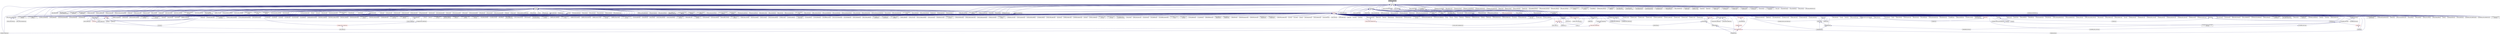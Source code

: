 digraph "lambda_to_action.hpp"
{
  edge [fontname="Helvetica",fontsize="10",labelfontname="Helvetica",labelfontsize="10"];
  node [fontname="Helvetica",fontsize="10",shape=record];
  Node271 [label="lambda_to_action.hpp",height=0.2,width=0.4,color="black", fillcolor="grey75", style="filled", fontcolor="black"];
  Node271 -> Node272 [dir="back",color="midnightblue",fontsize="10",style="solid",fontname="Helvetica"];
  Node272 [label="actions.hpp",height=0.2,width=0.4,color="black", fillcolor="white", style="filled",URL="$d4/dad/actions_8hpp.html"];
  Node272 -> Node273 [dir="back",color="midnightblue",fontsize="10",style="solid",fontname="Helvetica"];
  Node273 [label="1d_stencil_4_throttle.cpp",height=0.2,width=0.4,color="black", fillcolor="white", style="filled",URL="$d6/de5/1d__stencil__4__throttle_8cpp.html"];
  Node272 -> Node274 [dir="back",color="midnightblue",fontsize="10",style="solid",fontname="Helvetica"];
  Node274 [label="template_accumulator.hpp",height=0.2,width=0.4,color="black", fillcolor="white", style="filled",URL="$d0/d3f/server_2template__accumulator_8hpp.html"];
  Node274 -> Node275 [dir="back",color="midnightblue",fontsize="10",style="solid",fontname="Helvetica"];
  Node275 [label="template_accumulator.hpp",height=0.2,width=0.4,color="black", fillcolor="white", style="filled",URL="$dd/da9/template__accumulator_8hpp.html"];
  Node275 -> Node276 [dir="back",color="midnightblue",fontsize="10",style="solid",fontname="Helvetica"];
  Node276 [label="template_accumulator\l_client.cpp",height=0.2,width=0.4,color="black", fillcolor="white", style="filled",URL="$df/d93/template__accumulator__client_8cpp.html"];
  Node272 -> Node277 [dir="back",color="midnightblue",fontsize="10",style="solid",fontname="Helvetica"];
  Node277 [label="template_function_accumulator\l_client.cpp",height=0.2,width=0.4,color="black", fillcolor="white", style="filled",URL="$d0/dc6/template__function__accumulator__client_8cpp.html"];
  Node272 -> Node278 [dir="back",color="midnightblue",fontsize="10",style="solid",fontname="Helvetica"];
  Node278 [label="allgather_and_gate.hpp",height=0.2,width=0.4,color="black", fillcolor="white", style="filled",URL="$d9/dbb/allgather__and__gate_8hpp.html"];
  Node278 -> Node279 [dir="back",color="midnightblue",fontsize="10",style="solid",fontname="Helvetica"];
  Node279 [label="allgather_module.cpp",height=0.2,width=0.4,color="black", fillcolor="white", style="filled",URL="$df/de4/allgather__module_8cpp.html"];
  Node278 -> Node280 [dir="back",color="midnightblue",fontsize="10",style="solid",fontname="Helvetica"];
  Node280 [label="allgather_and_gate.cpp",height=0.2,width=0.4,color="black", fillcolor="white", style="filled",URL="$d1/d56/allgather__and__gate_8cpp.html"];
  Node278 -> Node281 [dir="back",color="midnightblue",fontsize="10",style="solid",fontname="Helvetica"];
  Node281 [label="ag_client.cpp",height=0.2,width=0.4,color="black", fillcolor="white", style="filled",URL="$d4/d5d/ag__client_8cpp.html"];
  Node272 -> Node282 [dir="back",color="midnightblue",fontsize="10",style="solid",fontname="Helvetica"];
  Node282 [label="apex_balance.cpp",height=0.2,width=0.4,color="black", fillcolor="white", style="filled",URL="$d4/d8e/apex__balance_8cpp.html"];
  Node272 -> Node283 [dir="back",color="midnightblue",fontsize="10",style="solid",fontname="Helvetica"];
  Node283 [label="apex_fibonacci.cpp",height=0.2,width=0.4,color="black", fillcolor="white", style="filled",URL="$de/de1/apex__fibonacci_8cpp.html"];
  Node272 -> Node284 [dir="back",color="midnightblue",fontsize="10",style="solid",fontname="Helvetica"];
  Node284 [label="apex_policy_engine\l_active_thread_count.cpp",height=0.2,width=0.4,color="black", fillcolor="white", style="filled",URL="$d5/d01/apex__policy__engine__active__thread__count_8cpp.html"];
  Node272 -> Node285 [dir="back",color="midnightblue",fontsize="10",style="solid",fontname="Helvetica"];
  Node285 [label="apex_policy_engine\l_events.cpp",height=0.2,width=0.4,color="black", fillcolor="white", style="filled",URL="$df/d0f/apex__policy__engine__events_8cpp.html"];
  Node272 -> Node286 [dir="back",color="midnightblue",fontsize="10",style="solid",fontname="Helvetica"];
  Node286 [label="apex_policy_engine\l_periodic.cpp",height=0.2,width=0.4,color="black", fillcolor="white", style="filled",URL="$d5/d7b/apex__policy__engine__periodic_8cpp.html"];
  Node272 -> Node287 [dir="back",color="midnightblue",fontsize="10",style="solid",fontname="Helvetica"];
  Node287 [label="async_io_action.cpp",height=0.2,width=0.4,color="black", fillcolor="white", style="filled",URL="$d3/df5/async__io__action_8cpp.html"];
  Node272 -> Node288 [dir="back",color="midnightblue",fontsize="10",style="solid",fontname="Helvetica"];
  Node288 [label="cancelable_action.hpp",height=0.2,width=0.4,color="black", fillcolor="white", style="filled",URL="$d5/d4d/server_2cancelable__action_8hpp.html"];
  Node288 -> Node289 [dir="back",color="midnightblue",fontsize="10",style="solid",fontname="Helvetica"];
  Node289 [label="cancelable_action.cpp",height=0.2,width=0.4,color="black", fillcolor="white", style="filled",URL="$d5/d0c/cancelable__action_8cpp.html"];
  Node288 -> Node290 [dir="back",color="midnightblue",fontsize="10",style="solid",fontname="Helvetica"];
  Node290 [label="cancelable_action.hpp",height=0.2,width=0.4,color="black", fillcolor="white", style="filled",URL="$d0/da3/stubs_2cancelable__action_8hpp.html"];
  Node290 -> Node291 [dir="back",color="midnightblue",fontsize="10",style="solid",fontname="Helvetica"];
  Node291 [label="cancelable_action.hpp",height=0.2,width=0.4,color="black", fillcolor="white", style="filled",URL="$d6/d28/cancelable__action_8hpp.html"];
  Node291 -> Node292 [dir="back",color="midnightblue",fontsize="10",style="solid",fontname="Helvetica"];
  Node292 [label="cancelable_action_client.cpp",height=0.2,width=0.4,color="black", fillcolor="white", style="filled",URL="$d1/db8/cancelable__action__client_8cpp.html"];
  Node272 -> Node293 [dir="back",color="midnightblue",fontsize="10",style="solid",fontname="Helvetica"];
  Node293 [label="hello_world_component.hpp",height=0.2,width=0.4,color="black", fillcolor="white", style="filled",URL="$df/df0/hello__world__component_8hpp.html"];
  Node293 -> Node294 [dir="back",color="midnightblue",fontsize="10",style="solid",fontname="Helvetica"];
  Node294 [label="hello_world_client.cpp",height=0.2,width=0.4,color="black", fillcolor="white", style="filled",URL="$d5/da6/hello__world__client_8cpp.html"];
  Node293 -> Node295 [dir="back",color="midnightblue",fontsize="10",style="solid",fontname="Helvetica"];
  Node295 [label="hello_world_component.cpp",height=0.2,width=0.4,color="black", fillcolor="white", style="filled",URL="$d8/daa/hello__world__component_8cpp.html"];
  Node272 -> Node296 [dir="back",color="midnightblue",fontsize="10",style="solid",fontname="Helvetica"];
  Node296 [label="interpolate1d_client.cpp",height=0.2,width=0.4,color="black", fillcolor="white", style="filled",URL="$d4/da6/interpolate1d__client_8cpp.html"];
  Node272 -> Node297 [dir="back",color="midnightblue",fontsize="10",style="solid",fontname="Helvetica"];
  Node297 [label="component_ctors.cpp",height=0.2,width=0.4,color="black", fillcolor="white", style="filled",URL="$d3/d2a/component__ctors_8cpp.html"];
  Node272 -> Node298 [dir="back",color="midnightblue",fontsize="10",style="solid",fontname="Helvetica"];
  Node298 [label="component_in_executable.cpp",height=0.2,width=0.4,color="black", fillcolor="white", style="filled",URL="$d8/d4b/component__in__executable_8cpp.html"];
  Node272 -> Node299 [dir="back",color="midnightblue",fontsize="10",style="solid",fontname="Helvetica"];
  Node299 [label="component_inheritance.cpp",height=0.2,width=0.4,color="black", fillcolor="white", style="filled",URL="$d8/d55/component__inheritance_8cpp.html"];
  Node272 -> Node300 [dir="back",color="midnightblue",fontsize="10",style="solid",fontname="Helvetica"];
  Node300 [label="component_with_executor.cpp",height=0.2,width=0.4,color="black", fillcolor="white", style="filled",URL="$d4/d20/component__with__executor_8cpp.html"];
  Node272 -> Node301 [dir="back",color="midnightblue",fontsize="10",style="solid",fontname="Helvetica"];
  Node301 [label="factorial.cpp",height=0.2,width=0.4,color="black", fillcolor="white", style="filled",URL="$d9/d00/factorial_8cpp.html"];
  Node272 -> Node302 [dir="back",color="midnightblue",fontsize="10",style="solid",fontname="Helvetica"];
  Node302 [label="fibonacci.cpp",height=0.2,width=0.4,color="black", fillcolor="white", style="filled",URL="$d9/d89/fibonacci_8cpp.html"];
  Node272 -> Node303 [dir="back",color="midnightblue",fontsize="10",style="solid",fontname="Helvetica"];
  Node303 [label="fibonacci_await.cpp",height=0.2,width=0.4,color="black", fillcolor="white", style="filled",URL="$dc/d1c/fibonacci__await_8cpp.html"];
  Node272 -> Node304 [dir="back",color="midnightblue",fontsize="10",style="solid",fontname="Helvetica"];
  Node304 [label="fibonacci_dataflow.cpp",height=0.2,width=0.4,color="black", fillcolor="white", style="filled",URL="$df/d3d/fibonacci__dataflow_8cpp.html"];
  Node272 -> Node305 [dir="back",color="midnightblue",fontsize="10",style="solid",fontname="Helvetica"];
  Node305 [label="fibonacci_futures.cpp",height=0.2,width=0.4,color="black", fillcolor="white", style="filled",URL="$d6/de3/fibonacci__futures_8cpp.html"];
  Node272 -> Node306 [dir="back",color="midnightblue",fontsize="10",style="solid",fontname="Helvetica"];
  Node306 [label="fibonacci_futures_distributed.cpp",height=0.2,width=0.4,color="black", fillcolor="white", style="filled",URL="$d1/dc9/fibonacci__futures__distributed_8cpp.html"];
  Node272 -> Node307 [dir="back",color="midnightblue",fontsize="10",style="solid",fontname="Helvetica"];
  Node307 [label="fibonacci_one.cpp",height=0.2,width=0.4,color="black", fillcolor="white", style="filled",URL="$d8/d78/fibonacci__one_8cpp.html"];
  Node272 -> Node308 [dir="back",color="midnightblue",fontsize="10",style="solid",fontname="Helvetica"];
  Node308 [label="fractals.cpp",height=0.2,width=0.4,color="black", fillcolor="white", style="filled",URL="$d8/d58/fractals_8cpp.html"];
  Node272 -> Node309 [dir="back",color="midnightblue",fontsize="10",style="solid",fontname="Helvetica"];
  Node309 [label="fractals_executor.cpp",height=0.2,width=0.4,color="black", fillcolor="white", style="filled",URL="$d9/da9/fractals__executor_8cpp.html"];
  Node272 -> Node310 [dir="back",color="midnightblue",fontsize="10",style="solid",fontname="Helvetica"];
  Node310 [label="fractals_struct.cpp",height=0.2,width=0.4,color="black", fillcolor="white", style="filled",URL="$d8/d2f/fractals__struct_8cpp.html"];
  Node272 -> Node311 [dir="back",color="midnightblue",fontsize="10",style="solid",fontname="Helvetica"];
  Node311 [label="hello_world.cpp",height=0.2,width=0.4,color="black", fillcolor="white", style="filled",URL="$d0/d67/hello__world_8cpp.html"];
  Node272 -> Node312 [dir="back",color="midnightblue",fontsize="10",style="solid",fontname="Helvetica"];
  Node312 [label="pingpong.cpp",height=0.2,width=0.4,color="black", fillcolor="white", style="filled",URL="$dd/d4d/pingpong_8cpp.html"];
  Node272 -> Node313 [dir="back",color="midnightblue",fontsize="10",style="solid",fontname="Helvetica"];
  Node313 [label="print_to_console.cpp",height=0.2,width=0.4,color="black", fillcolor="white", style="filled",URL="$d7/de6/print__to__console_8cpp.html"];
  Node272 -> Node314 [dir="back",color="midnightblue",fontsize="10",style="solid",fontname="Helvetica"];
  Node314 [label="sierpinski.cpp",height=0.2,width=0.4,color="black", fillcolor="white", style="filled",URL="$d3/d7e/sierpinski_8cpp.html"];
  Node272 -> Node315 [dir="back",color="midnightblue",fontsize="10",style="solid",fontname="Helvetica"];
  Node315 [label="sheneos_compare.cpp",height=0.2,width=0.4,color="black", fillcolor="white", style="filled",URL="$dc/d11/sheneos__compare_8cpp.html"];
  Node272 -> Node316 [dir="back",color="midnightblue",fontsize="10",style="solid",fontname="Helvetica"];
  Node316 [label="spell_check_file.cpp",height=0.2,width=0.4,color="black", fillcolor="white", style="filled",URL="$df/df7/spell__check__file_8cpp.html"];
  Node272 -> Node317 [dir="back",color="midnightblue",fontsize="10",style="solid",fontname="Helvetica"];
  Node317 [label="spell_check_simple.cpp",height=0.2,width=0.4,color="black", fillcolor="white", style="filled",URL="$dd/d54/spell__check__simple_8cpp.html"];
  Node272 -> Node318 [dir="back",color="midnightblue",fontsize="10",style="solid",fontname="Helvetica"];
  Node318 [label="simple_central_tuplespace\l_client.cpp",height=0.2,width=0.4,color="black", fillcolor="white", style="filled",URL="$d1/d7b/simple__central__tuplespace__client_8cpp.html"];
  Node272 -> Node319 [dir="back",color="midnightblue",fontsize="10",style="solid",fontname="Helvetica"];
  Node319 [label="lcos.hpp",height=0.2,width=0.4,color="black", fillcolor="white", style="filled",URL="$d5/deb/lcos_8hpp.html"];
  Node319 -> Node280 [dir="back",color="midnightblue",fontsize="10",style="solid",fontname="Helvetica"];
  Node319 -> Node282 [dir="back",color="midnightblue",fontsize="10",style="solid",fontname="Helvetica"];
  Node319 -> Node284 [dir="back",color="midnightblue",fontsize="10",style="solid",fontname="Helvetica"];
  Node319 -> Node285 [dir="back",color="midnightblue",fontsize="10",style="solid",fontname="Helvetica"];
  Node319 -> Node286 [dir="back",color="midnightblue",fontsize="10",style="solid",fontname="Helvetica"];
  Node319 -> Node320 [dir="back",color="midnightblue",fontsize="10",style="solid",fontname="Helvetica"];
  Node320 [label="heartbeat.cpp",height=0.2,width=0.4,color="black", fillcolor="white", style="filled",URL="$d8/d98/heartbeat_8cpp.html"];
  Node319 -> Node293 [dir="back",color="midnightblue",fontsize="10",style="solid",fontname="Helvetica"];
  Node319 -> Node321 [dir="back",color="midnightblue",fontsize="10",style="solid",fontname="Helvetica"];
  Node321 [label="row.hpp",height=0.2,width=0.4,color="black", fillcolor="white", style="filled",URL="$dc/d69/row_8hpp.html"];
  Node321 -> Node322 [dir="back",color="midnightblue",fontsize="10",style="solid",fontname="Helvetica"];
  Node322 [label="grid.hpp",height=0.2,width=0.4,color="red", fillcolor="white", style="filled",URL="$dc/d8a/grid_8hpp.html"];
  Node322 -> Node323 [dir="back",color="midnightblue",fontsize="10",style="solid",fontname="Helvetica"];
  Node323 [label="jacobi.cpp",height=0.2,width=0.4,color="black", fillcolor="white", style="filled",URL="$d2/d27/jacobi_8cpp.html"];
  Node322 -> Node324 [dir="back",color="midnightblue",fontsize="10",style="solid",fontname="Helvetica"];
  Node324 [label="solver.hpp",height=0.2,width=0.4,color="red", fillcolor="white", style="filled",URL="$db/d9a/server_2solver_8hpp.html"];
  Node324 -> Node326 [dir="back",color="midnightblue",fontsize="10",style="solid",fontname="Helvetica"];
  Node326 [label="solver.cpp",height=0.2,width=0.4,color="black", fillcolor="white", style="filled",URL="$d6/d94/solver_8cpp.html"];
  Node322 -> Node327 [dir="back",color="midnightblue",fontsize="10",style="solid",fontname="Helvetica"];
  Node327 [label="grid.cpp",height=0.2,width=0.4,color="black", fillcolor="white", style="filled",URL="$d6/d1b/jacobi__component_2grid_8cpp.html"];
  Node321 -> Node328 [dir="back",color="midnightblue",fontsize="10",style="solid",fontname="Helvetica"];
  Node328 [label="stencil_iterator.hpp",height=0.2,width=0.4,color="black", fillcolor="white", style="filled",URL="$dc/d5c/server_2stencil__iterator_8hpp.html"];
  Node328 -> Node324 [dir="back",color="midnightblue",fontsize="10",style="solid",fontname="Helvetica"];
  Node328 -> Node329 [dir="back",color="midnightblue",fontsize="10",style="solid",fontname="Helvetica"];
  Node329 [label="stencil_iterator.cpp",height=0.2,width=0.4,color="black", fillcolor="white", style="filled",URL="$d6/de1/server_2stencil__iterator_8cpp.html"];
  Node328 -> Node330 [dir="back",color="midnightblue",fontsize="10",style="solid",fontname="Helvetica"];
  Node330 [label="stencil_iterator.cpp",height=0.2,width=0.4,color="black", fillcolor="white", style="filled",URL="$d7/d71/stencil__iterator_8cpp.html"];
  Node321 -> Node327 [dir="back",color="midnightblue",fontsize="10",style="solid",fontname="Helvetica"];
  Node319 -> Node331 [dir="back",color="midnightblue",fontsize="10",style="solid",fontname="Helvetica"];
  Node331 [label="stencil_iterator.hpp",height=0.2,width=0.4,color="black", fillcolor="white", style="filled",URL="$d4/dc8/stencil__iterator_8hpp.html"];
  Node331 -> Node324 [dir="back",color="midnightblue",fontsize="10",style="solid",fontname="Helvetica"];
  Node331 -> Node328 [dir="back",color="midnightblue",fontsize="10",style="solid",fontname="Helvetica"];
  Node331 -> Node330 [dir="back",color="midnightblue",fontsize="10",style="solid",fontname="Helvetica"];
  Node319 -> Node328 [dir="back",color="midnightblue",fontsize="10",style="solid",fontname="Helvetica"];
  Node319 -> Node332 [dir="back",color="midnightblue",fontsize="10",style="solid",fontname="Helvetica"];
  Node332 [label="jacobi_hpx.cpp",height=0.2,width=0.4,color="black", fillcolor="white", style="filled",URL="$d8/d72/jacobi__hpx_8cpp.html"];
  Node319 -> Node333 [dir="back",color="midnightblue",fontsize="10",style="solid",fontname="Helvetica"];
  Node333 [label="jacobi_nonuniform_hpx.cpp",height=0.2,width=0.4,color="black", fillcolor="white", style="filled",URL="$de/d56/jacobi__nonuniform__hpx_8cpp.html"];
  Node319 -> Node334 [dir="back",color="midnightblue",fontsize="10",style="solid",fontname="Helvetica"];
  Node334 [label="enumerate_threads.cpp",height=0.2,width=0.4,color="black", fillcolor="white", style="filled",URL="$d3/dd4/enumerate__threads_8cpp.html"];
  Node319 -> Node303 [dir="back",color="midnightblue",fontsize="10",style="solid",fontname="Helvetica"];
  Node319 -> Node304 [dir="back",color="midnightblue",fontsize="10",style="solid",fontname="Helvetica"];
  Node319 -> Node305 [dir="back",color="midnightblue",fontsize="10",style="solid",fontname="Helvetica"];
  Node319 -> Node306 [dir="back",color="midnightblue",fontsize="10",style="solid",fontname="Helvetica"];
  Node319 -> Node308 [dir="back",color="midnightblue",fontsize="10",style="solid",fontname="Helvetica"];
  Node319 -> Node309 [dir="back",color="midnightblue",fontsize="10",style="solid",fontname="Helvetica"];
  Node319 -> Node310 [dir="back",color="midnightblue",fontsize="10",style="solid",fontname="Helvetica"];
  Node319 -> Node311 [dir="back",color="midnightblue",fontsize="10",style="solid",fontname="Helvetica"];
  Node319 -> Node335 [dir="back",color="midnightblue",fontsize="10",style="solid",fontname="Helvetica"];
  Node335 [label="latch_local.cpp",height=0.2,width=0.4,color="black", fillcolor="white", style="filled",URL="$dd/dd3/latch__local_8cpp.html"];
  Node319 -> Node336 [dir="back",color="midnightblue",fontsize="10",style="solid",fontname="Helvetica"];
  Node336 [label="latch_remote.cpp",height=0.2,width=0.4,color="black", fillcolor="white", style="filled",URL="$df/d59/latch__remote_8cpp.html"];
  Node319 -> Node337 [dir="back",color="midnightblue",fontsize="10",style="solid",fontname="Helvetica"];
  Node337 [label="local_channel.cpp",height=0.2,width=0.4,color="black", fillcolor="white", style="filled",URL="$d0/d3e/local__channel_8cpp.html"];
  Node319 -> Node312 [dir="back",color="midnightblue",fontsize="10",style="solid",fontname="Helvetica"];
  Node319 -> Node338 [dir="back",color="midnightblue",fontsize="10",style="solid",fontname="Helvetica"];
  Node338 [label="shared_mutex.cpp",height=0.2,width=0.4,color="black", fillcolor="white", style="filled",URL="$da/d0b/shared__mutex_8cpp.html"];
  Node319 -> Node339 [dir="back",color="midnightblue",fontsize="10",style="solid",fontname="Helvetica"];
  Node339 [label="wait_composition.cpp",height=0.2,width=0.4,color="black", fillcolor="white", style="filled",URL="$d6/d13/wait__composition_8cpp.html"];
  Node319 -> Node315 [dir="back",color="midnightblue",fontsize="10",style="solid",fontname="Helvetica"];
  Node319 -> Node316 [dir="back",color="midnightblue",fontsize="10",style="solid",fontname="Helvetica"];
  Node319 -> Node317 [dir="back",color="midnightblue",fontsize="10",style="solid",fontname="Helvetica"];
  Node319 -> Node318 [dir="back",color="midnightblue",fontsize="10",style="solid",fontname="Helvetica"];
  Node319 -> Node340 [dir="back",color="midnightblue",fontsize="10",style="solid",fontname="Helvetica"];
  Node340 [label="hpx.hpp",height=0.2,width=0.4,color="red", fillcolor="white", style="filled",URL="$d0/daa/hpx_8hpp.html"];
  Node340 -> Node341 [dir="back",color="midnightblue",fontsize="10",style="solid",fontname="Helvetica"];
  Node341 [label="1d_stencil_1.cpp",height=0.2,width=0.4,color="black", fillcolor="white", style="filled",URL="$d2/db1/1d__stencil__1_8cpp.html"];
  Node340 -> Node342 [dir="back",color="midnightblue",fontsize="10",style="solid",fontname="Helvetica"];
  Node342 [label="1d_stencil_2.cpp",height=0.2,width=0.4,color="black", fillcolor="white", style="filled",URL="$d3/dd1/1d__stencil__2_8cpp.html"];
  Node340 -> Node343 [dir="back",color="midnightblue",fontsize="10",style="solid",fontname="Helvetica"];
  Node343 [label="1d_stencil_3.cpp",height=0.2,width=0.4,color="black", fillcolor="white", style="filled",URL="$db/d19/1d__stencil__3_8cpp.html"];
  Node340 -> Node344 [dir="back",color="midnightblue",fontsize="10",style="solid",fontname="Helvetica"];
  Node344 [label="1d_stencil_4.cpp",height=0.2,width=0.4,color="black", fillcolor="white", style="filled",URL="$d1/d7d/1d__stencil__4_8cpp.html"];
  Node340 -> Node345 [dir="back",color="midnightblue",fontsize="10",style="solid",fontname="Helvetica"];
  Node345 [label="1d_stencil_4_parallel.cpp",height=0.2,width=0.4,color="black", fillcolor="white", style="filled",URL="$d6/d05/1d__stencil__4__parallel_8cpp.html"];
  Node340 -> Node346 [dir="back",color="midnightblue",fontsize="10",style="solid",fontname="Helvetica"];
  Node346 [label="1d_stencil_4_repart.cpp",height=0.2,width=0.4,color="black", fillcolor="white", style="filled",URL="$d0/d6b/1d__stencil__4__repart_8cpp.html"];
  Node340 -> Node273 [dir="back",color="midnightblue",fontsize="10",style="solid",fontname="Helvetica"];
  Node340 -> Node347 [dir="back",color="midnightblue",fontsize="10",style="solid",fontname="Helvetica"];
  Node347 [label="1d_stencil_5.cpp",height=0.2,width=0.4,color="black", fillcolor="white", style="filled",URL="$d7/d2a/1d__stencil__5_8cpp.html"];
  Node340 -> Node348 [dir="back",color="midnightblue",fontsize="10",style="solid",fontname="Helvetica"];
  Node348 [label="1d_stencil_6.cpp",height=0.2,width=0.4,color="black", fillcolor="white", style="filled",URL="$db/de7/1d__stencil__6_8cpp.html"];
  Node340 -> Node349 [dir="back",color="midnightblue",fontsize="10",style="solid",fontname="Helvetica"];
  Node349 [label="1d_stencil_7.cpp",height=0.2,width=0.4,color="black", fillcolor="white", style="filled",URL="$d4/d5a/1d__stencil__7_8cpp.html"];
  Node340 -> Node350 [dir="back",color="midnightblue",fontsize="10",style="solid",fontname="Helvetica"];
  Node350 [label="1d_stencil_8.cpp",height=0.2,width=0.4,color="black", fillcolor="white", style="filled",URL="$df/de0/1d__stencil__8_8cpp.html"];
  Node340 -> Node351 [dir="back",color="midnightblue",fontsize="10",style="solid",fontname="Helvetica"];
  Node351 [label="accumulator.cpp",height=0.2,width=0.4,color="black", fillcolor="white", style="filled",URL="$d1/d81/accumulator_8cpp.html"];
  Node340 -> Node352 [dir="back",color="midnightblue",fontsize="10",style="solid",fontname="Helvetica"];
  Node352 [label="accumulator.hpp",height=0.2,width=0.4,color="red", fillcolor="white", style="filled",URL="$d4/d9d/server_2accumulator_8hpp.html"];
  Node352 -> Node351 [dir="back",color="midnightblue",fontsize="10",style="solid",fontname="Helvetica"];
  Node340 -> Node355 [dir="back",color="midnightblue",fontsize="10",style="solid",fontname="Helvetica"];
  Node355 [label="template_function_accumulator.hpp",height=0.2,width=0.4,color="black", fillcolor="white", style="filled",URL="$d7/da6/server_2template__function__accumulator_8hpp.html"];
  Node355 -> Node356 [dir="back",color="midnightblue",fontsize="10",style="solid",fontname="Helvetica"];
  Node356 [label="template_function_accumulator.cpp",height=0.2,width=0.4,color="black", fillcolor="white", style="filled",URL="$d5/d02/template__function__accumulator_8cpp.html"];
  Node355 -> Node357 [dir="back",color="midnightblue",fontsize="10",style="solid",fontname="Helvetica"];
  Node357 [label="template_function_accumulator.hpp",height=0.2,width=0.4,color="black", fillcolor="white", style="filled",URL="$d3/de9/template__function__accumulator_8hpp.html"];
  Node357 -> Node277 [dir="back",color="midnightblue",fontsize="10",style="solid",fontname="Helvetica"];
  Node340 -> Node358 [dir="back",color="midnightblue",fontsize="10",style="solid",fontname="Helvetica"];
  Node358 [label="template_accumulator.cpp",height=0.2,width=0.4,color="black", fillcolor="white", style="filled",URL="$d0/d4a/template__accumulator_8cpp.html"];
  Node340 -> Node356 [dir="back",color="midnightblue",fontsize="10",style="solid",fontname="Helvetica"];
  Node340 -> Node357 [dir="back",color="midnightblue",fontsize="10",style="solid",fontname="Helvetica"];
  Node340 -> Node279 [dir="back",color="midnightblue",fontsize="10",style="solid",fontname="Helvetica"];
  Node340 -> Node359 [dir="back",color="midnightblue",fontsize="10",style="solid",fontname="Helvetica"];
  Node359 [label="allgather.cpp",height=0.2,width=0.4,color="black", fillcolor="white", style="filled",URL="$d7/d06/allgather_8cpp.html"];
  Node340 -> Node280 [dir="back",color="midnightblue",fontsize="10",style="solid",fontname="Helvetica"];
  Node340 -> Node281 [dir="back",color="midnightblue",fontsize="10",style="solid",fontname="Helvetica"];
  Node340 -> Node360 [dir="back",color="midnightblue",fontsize="10",style="solid",fontname="Helvetica"];
  Node360 [label="hpx_thread_phase.cpp",height=0.2,width=0.4,color="black", fillcolor="white", style="filled",URL="$d5/dca/hpx__thread__phase_8cpp.html"];
  Node340 -> Node361 [dir="back",color="midnightblue",fontsize="10",style="solid",fontname="Helvetica"];
  Node361 [label="os_thread_num.cpp",height=0.2,width=0.4,color="black", fillcolor="white", style="filled",URL="$d2/dfb/os__thread__num_8cpp.html"];
  Node340 -> Node289 [dir="back",color="midnightblue",fontsize="10",style="solid",fontname="Helvetica"];
  Node340 -> Node288 [dir="back",color="midnightblue",fontsize="10",style="solid",fontname="Helvetica"];
  Node340 -> Node290 [dir="back",color="midnightblue",fontsize="10",style="solid",fontname="Helvetica"];
  Node340 -> Node292 [dir="back",color="midnightblue",fontsize="10",style="solid",fontname="Helvetica"];
  Node340 -> Node362 [dir="back",color="midnightblue",fontsize="10",style="solid",fontname="Helvetica"];
  Node362 [label="cublas_matmul.cpp",height=0.2,width=0.4,color="black", fillcolor="white", style="filled",URL="$dd/d84/cublas__matmul_8cpp.html"];
  Node340 -> Node363 [dir="back",color="midnightblue",fontsize="10",style="solid",fontname="Helvetica"];
  Node363 [label="win_perf_counters.cpp",height=0.2,width=0.4,color="black", fillcolor="white", style="filled",URL="$d8/d11/win__perf__counters_8cpp.html"];
  Node340 -> Node364 [dir="back",color="midnightblue",fontsize="10",style="solid",fontname="Helvetica"];
  Node364 [label="win_perf_counters.hpp",height=0.2,width=0.4,color="black", fillcolor="white", style="filled",URL="$d5/da7/win__perf__counters_8hpp.html"];
  Node340 -> Node293 [dir="back",color="midnightblue",fontsize="10",style="solid",fontname="Helvetica"];
  Node340 -> Node365 [dir="back",color="midnightblue",fontsize="10",style="solid",fontname="Helvetica"];
  Node365 [label="interpolate1d.cpp",height=0.2,width=0.4,color="black", fillcolor="white", style="filled",URL="$d0/d05/interpolate1d_8cpp.html"];
  Node340 -> Node366 [dir="back",color="midnightblue",fontsize="10",style="solid",fontname="Helvetica"];
  Node366 [label="partition.hpp",height=0.2,width=0.4,color="black", fillcolor="white", style="filled",URL="$d0/d7a/examples_2interpolate1d_2interpolate1d_2partition_8hpp.html"];
  Node366 -> Node365 [dir="back",color="midnightblue",fontsize="10",style="solid",fontname="Helvetica"];
  Node366 -> Node367 [dir="back",color="midnightblue",fontsize="10",style="solid",fontname="Helvetica"];
  Node367 [label="interpolate1d.hpp",height=0.2,width=0.4,color="black", fillcolor="white", style="filled",URL="$d4/dc7/interpolate1d_8hpp.html"];
  Node367 -> Node365 [dir="back",color="midnightblue",fontsize="10",style="solid",fontname="Helvetica"];
  Node367 -> Node296 [dir="back",color="midnightblue",fontsize="10",style="solid",fontname="Helvetica"];
  Node340 -> Node368 [dir="back",color="midnightblue",fontsize="10",style="solid",fontname="Helvetica"];
  Node368 [label="partition.hpp",height=0.2,width=0.4,color="black", fillcolor="white", style="filled",URL="$d0/dff/examples_2interpolate1d_2interpolate1d_2server_2partition_8hpp.html"];
  Node368 -> Node366 [dir="back",color="midnightblue",fontsize="10",style="solid",fontname="Helvetica"];
  Node368 -> Node369 [dir="back",color="midnightblue",fontsize="10",style="solid",fontname="Helvetica"];
  Node369 [label="partition.cpp",height=0.2,width=0.4,color="black", fillcolor="white", style="filled",URL="$d0/d4f/examples_2interpolate1d_2interpolate1d_2server_2partition_8cpp.html"];
  Node340 -> Node367 [dir="back",color="midnightblue",fontsize="10",style="solid",fontname="Helvetica"];
  Node340 -> Node370 [dir="back",color="midnightblue",fontsize="10",style="solid",fontname="Helvetica"];
  Node370 [label="read_values.cpp",height=0.2,width=0.4,color="black", fillcolor="white", style="filled",URL="$d0/d8c/interpolate1d_2interpolate1d_2read__values_8cpp.html"];
  Node340 -> Node369 [dir="back",color="midnightblue",fontsize="10",style="solid",fontname="Helvetica"];
  Node340 -> Node323 [dir="back",color="midnightblue",fontsize="10",style="solid",fontname="Helvetica"];
  Node340 -> Node327 [dir="back",color="midnightblue",fontsize="10",style="solid",fontname="Helvetica"];
  Node340 -> Node371 [dir="back",color="midnightblue",fontsize="10",style="solid",fontname="Helvetica"];
  Node371 [label="row.cpp",height=0.2,width=0.4,color="black", fillcolor="white", style="filled",URL="$d3/d86/server_2row_8cpp.html"];
  Node340 -> Node326 [dir="back",color="midnightblue",fontsize="10",style="solid",fontname="Helvetica"];
  Node340 -> Node329 [dir="back",color="midnightblue",fontsize="10",style="solid",fontname="Helvetica"];
  Node340 -> Node330 [dir="back",color="midnightblue",fontsize="10",style="solid",fontname="Helvetica"];
  Node340 -> Node372 [dir="back",color="midnightblue",fontsize="10",style="solid",fontname="Helvetica"];
  Node372 [label="jacobi.cpp",height=0.2,width=0.4,color="black", fillcolor="white", style="filled",URL="$d3/d44/smp_2jacobi_8cpp.html"];
  Node340 -> Node332 [dir="back",color="midnightblue",fontsize="10",style="solid",fontname="Helvetica"];
  Node340 -> Node373 [dir="back",color="midnightblue",fontsize="10",style="solid",fontname="Helvetica"];
  Node373 [label="jacobi_nonuniform.cpp",height=0.2,width=0.4,color="black", fillcolor="white", style="filled",URL="$dd/ddc/jacobi__nonuniform_8cpp.html"];
  Node340 -> Node333 [dir="back",color="midnightblue",fontsize="10",style="solid",fontname="Helvetica"];
  Node340 -> Node374 [dir="back",color="midnightblue",fontsize="10",style="solid",fontname="Helvetica"];
  Node374 [label="nqueen.cpp",height=0.2,width=0.4,color="black", fillcolor="white", style="filled",URL="$db/dca/nqueen_8cpp.html"];
  Node340 -> Node375 [dir="back",color="midnightblue",fontsize="10",style="solid",fontname="Helvetica"];
  Node375 [label="nqueen.hpp",height=0.2,width=0.4,color="red", fillcolor="white", style="filled",URL="$de/d58/server_2nqueen_8hpp.html"];
  Node375 -> Node374 [dir="back",color="midnightblue",fontsize="10",style="solid",fontname="Helvetica"];
  Node340 -> Node378 [dir="back",color="midnightblue",fontsize="10",style="solid",fontname="Helvetica"];
  Node378 [label="nqueen_client.cpp",height=0.2,width=0.4,color="black", fillcolor="white", style="filled",URL="$d3/d5e/nqueen__client_8cpp.html"];
  Node340 -> Node379 [dir="back",color="midnightblue",fontsize="10",style="solid",fontname="Helvetica"];
  Node379 [label="sine.cpp",height=0.2,width=0.4,color="black", fillcolor="white", style="filled",URL="$d3/d0d/server_2sine_8cpp.html"];
  Node340 -> Node380 [dir="back",color="midnightblue",fontsize="10",style="solid",fontname="Helvetica"];
  Node380 [label="sine.hpp",height=0.2,width=0.4,color="black", fillcolor="white", style="filled",URL="$d8/dac/sine_8hpp.html"];
  Node380 -> Node379 [dir="back",color="midnightblue",fontsize="10",style="solid",fontname="Helvetica"];
  Node380 -> Node381 [dir="back",color="midnightblue",fontsize="10",style="solid",fontname="Helvetica"];
  Node381 [label="sine.cpp",height=0.2,width=0.4,color="black", fillcolor="white", style="filled",URL="$d5/dd8/sine_8cpp.html"];
  Node340 -> Node381 [dir="back",color="midnightblue",fontsize="10",style="solid",fontname="Helvetica"];
  Node340 -> Node382 [dir="back",color="midnightblue",fontsize="10",style="solid",fontname="Helvetica"];
  Node382 [label="sine_client.cpp",height=0.2,width=0.4,color="black", fillcolor="white", style="filled",URL="$db/d62/sine__client_8cpp.html"];
  Node340 -> Node383 [dir="back",color="midnightblue",fontsize="10",style="solid",fontname="Helvetica"];
  Node383 [label="qt.cpp",height=0.2,width=0.4,color="black", fillcolor="white", style="filled",URL="$df/d90/qt_8cpp.html"];
  Node340 -> Node384 [dir="back",color="midnightblue",fontsize="10",style="solid",fontname="Helvetica"];
  Node384 [label="queue_client.cpp",height=0.2,width=0.4,color="black", fillcolor="white", style="filled",URL="$d7/d96/queue__client_8cpp.html"];
  Node340 -> Node385 [dir="back",color="midnightblue",fontsize="10",style="solid",fontname="Helvetica"];
  Node385 [label="customize_async.cpp",height=0.2,width=0.4,color="black", fillcolor="white", style="filled",URL="$d0/d82/customize__async_8cpp.html"];
  Node340 -> Node386 [dir="back",color="midnightblue",fontsize="10",style="solid",fontname="Helvetica"];
  Node386 [label="data_actions.cpp",height=0.2,width=0.4,color="black", fillcolor="white", style="filled",URL="$dc/d68/data__actions_8cpp.html"];
  Node340 -> Node387 [dir="back",color="midnightblue",fontsize="10",style="solid",fontname="Helvetica"];
  Node387 [label="error_handling.cpp",height=0.2,width=0.4,color="black", fillcolor="white", style="filled",URL="$d9/d96/error__handling_8cpp.html"];
  Node340 -> Node388 [dir="back",color="midnightblue",fontsize="10",style="solid",fontname="Helvetica"];
  Node388 [label="event_synchronization.cpp",height=0.2,width=0.4,color="black", fillcolor="white", style="filled",URL="$d0/d35/event__synchronization_8cpp.html"];
  Node340 -> Node301 [dir="back",color="midnightblue",fontsize="10",style="solid",fontname="Helvetica"];
  Node340 -> Node389 [dir="back",color="midnightblue",fontsize="10",style="solid",fontname="Helvetica"];
  Node389 [label="file_serialization.cpp",height=0.2,width=0.4,color="black", fillcolor="white", style="filled",URL="$de/d58/file__serialization_8cpp.html"];
  Node340 -> Node390 [dir="back",color="midnightblue",fontsize="10",style="solid",fontname="Helvetica"];
  Node390 [label="init_globally.cpp",height=0.2,width=0.4,color="black", fillcolor="white", style="filled",URL="$d6/dad/init__globally_8cpp.html"];
  Node340 -> Node391 [dir="back",color="midnightblue",fontsize="10",style="solid",fontname="Helvetica"];
  Node391 [label="interest_calculator.cpp",height=0.2,width=0.4,color="black", fillcolor="white", style="filled",URL="$d2/d86/interest__calculator_8cpp.html"];
  Node340 -> Node392 [dir="back",color="midnightblue",fontsize="10",style="solid",fontname="Helvetica"];
  Node392 [label="non_atomic_rma.cpp",height=0.2,width=0.4,color="black", fillcolor="white", style="filled",URL="$d7/d8b/non__atomic__rma_8cpp.html"];
  Node340 -> Node393 [dir="back",color="midnightblue",fontsize="10",style="solid",fontname="Helvetica"];
  Node393 [label="partitioned_vector\l_spmd_foreach.cpp",height=0.2,width=0.4,color="black", fillcolor="white", style="filled",URL="$db/d7c/partitioned__vector__spmd__foreach_8cpp.html"];
  Node340 -> Node394 [dir="back",color="midnightblue",fontsize="10",style="solid",fontname="Helvetica"];
  Node394 [label="pipeline1.cpp",height=0.2,width=0.4,color="black", fillcolor="white", style="filled",URL="$d5/d77/pipeline1_8cpp.html"];
  Node340 -> Node395 [dir="back",color="midnightblue",fontsize="10",style="solid",fontname="Helvetica"];
  Node395 [label="quicksort.cpp",height=0.2,width=0.4,color="black", fillcolor="white", style="filled",URL="$d3/d1e/quicksort_8cpp.html"];
  Node340 -> Node396 [dir="back",color="midnightblue",fontsize="10",style="solid",fontname="Helvetica"];
  Node396 [label="receive_buffer.cpp",height=0.2,width=0.4,color="black", fillcolor="white", style="filled",URL="$d7/d10/receive__buffer_8cpp.html"];
  Node340 -> Node397 [dir="back",color="midnightblue",fontsize="10",style="solid",fontname="Helvetica"];
  Node397 [label="safe_object.cpp",height=0.2,width=0.4,color="black", fillcolor="white", style="filled",URL="$dd/d52/safe__object_8cpp.html"];
  Node340 -> Node398 [dir="back",color="midnightblue",fontsize="10",style="solid",fontname="Helvetica"];
  Node398 [label="sort_by_key_demo.cpp",height=0.2,width=0.4,color="black", fillcolor="white", style="filled",URL="$da/d20/sort__by__key__demo_8cpp.html"];
  Node340 -> Node399 [dir="back",color="midnightblue",fontsize="10",style="solid",fontname="Helvetica"];
  Node399 [label="timed_wake.cpp",height=0.2,width=0.4,color="black", fillcolor="white", style="filled",URL="$d8/df9/timed__wake_8cpp.html"];
  Node340 -> Node400 [dir="back",color="midnightblue",fontsize="10",style="solid",fontname="Helvetica"];
  Node400 [label="vector_counting_dotproduct.cpp",height=0.2,width=0.4,color="black", fillcolor="white", style="filled",URL="$df/de9/vector__counting__dotproduct_8cpp.html"];
  Node340 -> Node401 [dir="back",color="midnightblue",fontsize="10",style="solid",fontname="Helvetica"];
  Node401 [label="vector_zip_dotproduct.cpp",height=0.2,width=0.4,color="black", fillcolor="white", style="filled",URL="$dc/d18/vector__zip__dotproduct_8cpp.html"];
  Node340 -> Node402 [dir="back",color="midnightblue",fontsize="10",style="solid",fontname="Helvetica"];
  Node402 [label="zerocopy_rdma.cpp",height=0.2,width=0.4,color="black", fillcolor="white", style="filled",URL="$d1/dad/zerocopy__rdma_8cpp.html"];
  Node340 -> Node403 [dir="back",color="midnightblue",fontsize="10",style="solid",fontname="Helvetica"];
  Node403 [label="random_mem_access.cpp",height=0.2,width=0.4,color="black", fillcolor="white", style="filled",URL="$d1/d51/random__mem__access_8cpp.html"];
  Node340 -> Node404 [dir="back",color="midnightblue",fontsize="10",style="solid",fontname="Helvetica"];
  Node404 [label="random_mem_access.hpp",height=0.2,width=0.4,color="red", fillcolor="white", style="filled",URL="$d0/d19/server_2random__mem__access_8hpp.html"];
  Node404 -> Node403 [dir="back",color="midnightblue",fontsize="10",style="solid",fontname="Helvetica"];
  Node340 -> Node407 [dir="back",color="midnightblue",fontsize="10",style="solid",fontname="Helvetica"];
  Node407 [label="random_mem_access_client.cpp",height=0.2,width=0.4,color="black", fillcolor="white", style="filled",URL="$df/d1b/random__mem__access__client_8cpp.html"];
  Node340 -> Node408 [dir="back",color="midnightblue",fontsize="10",style="solid",fontname="Helvetica"];
  Node408 [label="oversubscribing_resource\l_partitioner.cpp",height=0.2,width=0.4,color="black", fillcolor="white", style="filled",URL="$dd/dee/oversubscribing__resource__partitioner_8cpp.html"];
  Node340 -> Node409 [dir="back",color="midnightblue",fontsize="10",style="solid",fontname="Helvetica"];
  Node409 [label="simple_resource_partitioner.cpp",height=0.2,width=0.4,color="black", fillcolor="white", style="filled",URL="$d5/df9/simple__resource__partitioner_8cpp.html"];
  Node340 -> Node410 [dir="back",color="midnightblue",fontsize="10",style="solid",fontname="Helvetica"];
  Node410 [label="dimension.hpp",height=0.2,width=0.4,color="red", fillcolor="white", style="filled",URL="$d6/d39/sheneos_2sheneos_2dimension_8hpp.html"];
  Node410 -> Node416 [dir="back",color="midnightblue",fontsize="10",style="solid",fontname="Helvetica"];
  Node416 [label="partition3d.hpp",height=0.2,width=0.4,color="black", fillcolor="white", style="filled",URL="$dd/dbf/server_2partition3d_8hpp.html"];
  Node416 -> Node417 [dir="back",color="midnightblue",fontsize="10",style="solid",fontname="Helvetica"];
  Node417 [label="partition3d.hpp",height=0.2,width=0.4,color="black", fillcolor="white", style="filled",URL="$d1/d50/partition3d_8hpp.html"];
  Node417 -> Node413 [dir="back",color="midnightblue",fontsize="10",style="solid",fontname="Helvetica"];
  Node413 [label="interpolator.cpp",height=0.2,width=0.4,color="black", fillcolor="white", style="filled",URL="$d5/d02/interpolator_8cpp.html"];
  Node417 -> Node418 [dir="back",color="midnightblue",fontsize="10",style="solid",fontname="Helvetica"];
  Node418 [label="interpolator.hpp",height=0.2,width=0.4,color="red", fillcolor="white", style="filled",URL="$dc/d3b/interpolator_8hpp.html"];
  Node418 -> Node413 [dir="back",color="midnightblue",fontsize="10",style="solid",fontname="Helvetica"];
  Node418 -> Node315 [dir="back",color="midnightblue",fontsize="10",style="solid",fontname="Helvetica"];
  Node418 -> Node420 [dir="back",color="midnightblue",fontsize="10",style="solid",fontname="Helvetica"];
  Node420 [label="sheneos_test.cpp",height=0.2,width=0.4,color="black", fillcolor="white", style="filled",URL="$d4/d6e/sheneos__test_8cpp.html"];
  Node416 -> Node415 [dir="back",color="midnightblue",fontsize="10",style="solid",fontname="Helvetica"];
  Node415 [label="partition3d.cpp",height=0.2,width=0.4,color="black", fillcolor="white", style="filled",URL="$de/d70/partition3d_8cpp.html"];
  Node340 -> Node413 [dir="back",color="midnightblue",fontsize="10",style="solid",fontname="Helvetica"];
  Node340 -> Node417 [dir="back",color="midnightblue",fontsize="10",style="solid",fontname="Helvetica"];
  Node340 -> Node416 [dir="back",color="midnightblue",fontsize="10",style="solid",fontname="Helvetica"];
  Node340 -> Node418 [dir="back",color="midnightblue",fontsize="10",style="solid",fontname="Helvetica"];
  Node340 -> Node421 [dir="back",color="midnightblue",fontsize="10",style="solid",fontname="Helvetica"];
  Node421 [label="configuration.hpp",height=0.2,width=0.4,color="red", fillcolor="white", style="filled",URL="$dc/d0a/configuration_8hpp.html"];
  Node421 -> Node418 [dir="back",color="midnightblue",fontsize="10",style="solid",fontname="Helvetica"];
  Node340 -> Node414 [dir="back",color="midnightblue",fontsize="10",style="solid",fontname="Helvetica"];
  Node414 [label="read_values.cpp",height=0.2,width=0.4,color="black", fillcolor="white", style="filled",URL="$d7/da4/sheneos_2sheneos_2read__values_8cpp.html"];
  Node340 -> Node415 [dir="back",color="midnightblue",fontsize="10",style="solid",fontname="Helvetica"];
  Node340 -> Node420 [dir="back",color="midnightblue",fontsize="10",style="solid",fontname="Helvetica"];
  Node340 -> Node423 [dir="back",color="midnightblue",fontsize="10",style="solid",fontname="Helvetica"];
  Node423 [label="startup_shutdown.cpp",height=0.2,width=0.4,color="black", fillcolor="white", style="filled",URL="$d3/dfc/server_2startup__shutdown_8cpp.html"];
  Node340 -> Node424 [dir="back",color="midnightblue",fontsize="10",style="solid",fontname="Helvetica"];
  Node424 [label="startup_shutdown.cpp",height=0.2,width=0.4,color="black", fillcolor="white", style="filled",URL="$d0/ddb/startup__shutdown_8cpp.html"];
  Node340 -> Node425 [dir="back",color="midnightblue",fontsize="10",style="solid",fontname="Helvetica"];
  Node425 [label="spin.cpp",height=0.2,width=0.4,color="black", fillcolor="white", style="filled",URL="$d7/df2/spin_8cpp.html"];
  Node340 -> Node426 [dir="back",color="midnightblue",fontsize="10",style="solid",fontname="Helvetica"];
  Node426 [label="throttle.cpp",height=0.2,width=0.4,color="black", fillcolor="white", style="filled",URL="$de/d56/server_2throttle_8cpp.html"];
  Node340 -> Node427 [dir="back",color="midnightblue",fontsize="10",style="solid",fontname="Helvetica"];
  Node427 [label="throttle.hpp",height=0.2,width=0.4,color="black", fillcolor="white", style="filled",URL="$db/dc9/server_2throttle_8hpp.html"];
  Node427 -> Node426 [dir="back",color="midnightblue",fontsize="10",style="solid",fontname="Helvetica"];
  Node427 -> Node428 [dir="back",color="midnightblue",fontsize="10",style="solid",fontname="Helvetica"];
  Node428 [label="throttle.hpp",height=0.2,width=0.4,color="black", fillcolor="white", style="filled",URL="$d5/dec/stubs_2throttle_8hpp.html"];
  Node428 -> Node429 [dir="back",color="midnightblue",fontsize="10",style="solid",fontname="Helvetica"];
  Node429 [label="throttle.hpp",height=0.2,width=0.4,color="red", fillcolor="white", style="filled",URL="$d2/d2e/throttle_8hpp.html"];
  Node429 -> Node430 [dir="back",color="midnightblue",fontsize="10",style="solid",fontname="Helvetica"];
  Node430 [label="throttle.cpp",height=0.2,width=0.4,color="black", fillcolor="white", style="filled",URL="$db/d02/throttle_8cpp.html"];
  Node340 -> Node428 [dir="back",color="midnightblue",fontsize="10",style="solid",fontname="Helvetica"];
  Node340 -> Node430 [dir="back",color="midnightblue",fontsize="10",style="solid",fontname="Helvetica"];
  Node340 -> Node429 [dir="back",color="midnightblue",fontsize="10",style="solid",fontname="Helvetica"];
  Node340 -> Node432 [dir="back",color="midnightblue",fontsize="10",style="solid",fontname="Helvetica"];
  Node432 [label="transpose_await.cpp",height=0.2,width=0.4,color="black", fillcolor="white", style="filled",URL="$de/d68/transpose__await_8cpp.html"];
  Node340 -> Node433 [dir="back",color="midnightblue",fontsize="10",style="solid",fontname="Helvetica"];
  Node433 [label="transpose_block.cpp",height=0.2,width=0.4,color="black", fillcolor="white", style="filled",URL="$d0/de1/transpose__block_8cpp.html"];
  Node340 -> Node434 [dir="back",color="midnightblue",fontsize="10",style="solid",fontname="Helvetica"];
  Node434 [label="transpose_block_numa.cpp",height=0.2,width=0.4,color="black", fillcolor="white", style="filled",URL="$dd/d3b/transpose__block__numa_8cpp.html"];
  Node340 -> Node435 [dir="back",color="midnightblue",fontsize="10",style="solid",fontname="Helvetica"];
  Node435 [label="transpose_serial.cpp",height=0.2,width=0.4,color="black", fillcolor="white", style="filled",URL="$db/d74/transpose__serial_8cpp.html"];
  Node340 -> Node436 [dir="back",color="midnightblue",fontsize="10",style="solid",fontname="Helvetica"];
  Node436 [label="transpose_serial_block.cpp",height=0.2,width=0.4,color="black", fillcolor="white", style="filled",URL="$d8/daa/transpose__serial__block_8cpp.html"];
  Node340 -> Node437 [dir="back",color="midnightblue",fontsize="10",style="solid",fontname="Helvetica"];
  Node437 [label="transpose_serial_vector.cpp",height=0.2,width=0.4,color="black", fillcolor="white", style="filled",URL="$d4/d04/transpose__serial__vector_8cpp.html"];
  Node340 -> Node438 [dir="back",color="midnightblue",fontsize="10",style="solid",fontname="Helvetica"];
  Node438 [label="transpose_smp.cpp",height=0.2,width=0.4,color="black", fillcolor="white", style="filled",URL="$d2/d99/transpose__smp_8cpp.html"];
  Node340 -> Node439 [dir="back",color="midnightblue",fontsize="10",style="solid",fontname="Helvetica"];
  Node439 [label="transpose_smp_block.cpp",height=0.2,width=0.4,color="black", fillcolor="white", style="filled",URL="$da/d4d/transpose__smp__block_8cpp.html"];
  Node340 -> Node440 [dir="back",color="midnightblue",fontsize="10",style="solid",fontname="Helvetica"];
  Node440 [label="simple_central_tuplespace.hpp",height=0.2,width=0.4,color="red", fillcolor="white", style="filled",URL="$db/d69/server_2simple__central__tuplespace_8hpp.html"];
  Node440 -> Node441 [dir="back",color="midnightblue",fontsize="10",style="solid",fontname="Helvetica"];
  Node441 [label="simple_central_tuplespace.cpp",height=0.2,width=0.4,color="black", fillcolor="white", style="filled",URL="$d3/dec/simple__central__tuplespace_8cpp.html"];
  Node340 -> Node444 [dir="back",color="midnightblue",fontsize="10",style="solid",fontname="Helvetica"];
  Node444 [label="tuples_warehouse.hpp",height=0.2,width=0.4,color="black", fillcolor="white", style="filled",URL="$da/de6/tuples__warehouse_8hpp.html"];
  Node444 -> Node440 [dir="back",color="midnightblue",fontsize="10",style="solid",fontname="Helvetica"];
  Node340 -> Node441 [dir="back",color="midnightblue",fontsize="10",style="solid",fontname="Helvetica"];
  Node340 -> Node445 [dir="back",color="midnightblue",fontsize="10",style="solid",fontname="Helvetica"];
  Node445 [label="hpx_runtime.cpp",height=0.2,width=0.4,color="black", fillcolor="white", style="filled",URL="$d7/d1e/hpx__runtime_8cpp.html"];
  Node340 -> Node446 [dir="back",color="midnightblue",fontsize="10",style="solid",fontname="Helvetica"];
  Node446 [label="synchronize.cpp",height=0.2,width=0.4,color="black", fillcolor="white", style="filled",URL="$da/da2/synchronize_8cpp.html"];
  Node340 -> Node447 [dir="back",color="midnightblue",fontsize="10",style="solid",fontname="Helvetica"];
  Node447 [label="agas_cache_timings.cpp",height=0.2,width=0.4,color="black", fillcolor="white", style="filled",URL="$dd/d37/agas__cache__timings_8cpp.html"];
  Node340 -> Node448 [dir="back",color="midnightblue",fontsize="10",style="solid",fontname="Helvetica"];
  Node448 [label="async_overheads.cpp",height=0.2,width=0.4,color="black", fillcolor="white", style="filled",URL="$de/da6/async__overheads_8cpp.html"];
  Node340 -> Node449 [dir="back",color="midnightblue",fontsize="10",style="solid",fontname="Helvetica"];
  Node449 [label="coroutines_call_overhead.cpp",height=0.2,width=0.4,color="black", fillcolor="white", style="filled",URL="$da/d1e/coroutines__call__overhead_8cpp.html"];
  Node340 -> Node450 [dir="back",color="midnightblue",fontsize="10",style="solid",fontname="Helvetica"];
  Node450 [label="foreach_scaling.cpp",height=0.2,width=0.4,color="black", fillcolor="white", style="filled",URL="$d4/d94/foreach__scaling_8cpp.html"];
  Node340 -> Node451 [dir="back",color="midnightblue",fontsize="10",style="solid",fontname="Helvetica"];
  Node451 [label="function_object_wrapper\l_overhead.cpp",height=0.2,width=0.4,color="black", fillcolor="white", style="filled",URL="$d5/d6f/function__object__wrapper__overhead_8cpp.html"];
  Node340 -> Node452 [dir="back",color="midnightblue",fontsize="10",style="solid",fontname="Helvetica"];
  Node452 [label="hpx_homogeneous_timed\l_task_spawn_executors.cpp",height=0.2,width=0.4,color="black", fillcolor="white", style="filled",URL="$d1/d3b/hpx__homogeneous__timed__task__spawn__executors_8cpp.html"];
  Node340 -> Node453 [dir="back",color="midnightblue",fontsize="10",style="solid",fontname="Helvetica"];
  Node453 [label="htts2_hpx.cpp",height=0.2,width=0.4,color="black", fillcolor="white", style="filled",URL="$d2/daf/htts2__hpx_8cpp.html"];
  Node340 -> Node454 [dir="back",color="midnightblue",fontsize="10",style="solid",fontname="Helvetica"];
  Node454 [label="partitioned_vector\l_foreach.cpp",height=0.2,width=0.4,color="black", fillcolor="white", style="filled",URL="$df/d5f/partitioned__vector__foreach_8cpp.html"];
  Node340 -> Node455 [dir="back",color="midnightblue",fontsize="10",style="solid",fontname="Helvetica"];
  Node455 [label="serialization_overhead.cpp",height=0.2,width=0.4,color="black", fillcolor="white", style="filled",URL="$d3/df8/serialization__overhead_8cpp.html"];
  Node340 -> Node456 [dir="back",color="midnightblue",fontsize="10",style="solid",fontname="Helvetica"];
  Node456 [label="sizeof.cpp",height=0.2,width=0.4,color="black", fillcolor="white", style="filled",URL="$d3/d0f/sizeof_8cpp.html"];
  Node340 -> Node457 [dir="back",color="midnightblue",fontsize="10",style="solid",fontname="Helvetica"];
  Node457 [label="skynet.cpp",height=0.2,width=0.4,color="black", fillcolor="white", style="filled",URL="$d0/dc3/skynet_8cpp.html"];
  Node340 -> Node458 [dir="back",color="midnightblue",fontsize="10",style="solid",fontname="Helvetica"];
  Node458 [label="stencil3_iterators.cpp",height=0.2,width=0.4,color="black", fillcolor="white", style="filled",URL="$db/d9e/stencil3__iterators_8cpp.html"];
  Node340 -> Node459 [dir="back",color="midnightblue",fontsize="10",style="solid",fontname="Helvetica"];
  Node459 [label="stream.cpp",height=0.2,width=0.4,color="black", fillcolor="white", style="filled",URL="$da/d5f/stream_8cpp.html"];
  Node340 -> Node460 [dir="back",color="midnightblue",fontsize="10",style="solid",fontname="Helvetica"];
  Node460 [label="timed_task_spawn.cpp",height=0.2,width=0.4,color="black", fillcolor="white", style="filled",URL="$df/de1/timed__task__spawn_8cpp.html"];
  Node340 -> Node461 [dir="back",color="midnightblue",fontsize="10",style="solid",fontname="Helvetica"];
  Node461 [label="transform_reduce_binary\l_scaling.cpp",height=0.2,width=0.4,color="black", fillcolor="white", style="filled",URL="$d1/dae/transform__reduce__binary__scaling_8cpp.html"];
  Node340 -> Node462 [dir="back",color="midnightblue",fontsize="10",style="solid",fontname="Helvetica"];
  Node462 [label="transform_reduce_scaling.cpp",height=0.2,width=0.4,color="black", fillcolor="white", style="filled",URL="$db/d2a/transform__reduce__scaling_8cpp.html"];
  Node340 -> Node463 [dir="back",color="midnightblue",fontsize="10",style="solid",fontname="Helvetica"];
  Node463 [label="minmax_element_performance.cpp",height=0.2,width=0.4,color="black", fillcolor="white", style="filled",URL="$d9/d93/minmax__element__performance_8cpp.html"];
  Node340 -> Node464 [dir="back",color="midnightblue",fontsize="10",style="solid",fontname="Helvetica"];
  Node464 [label="barrier_performance.cpp",height=0.2,width=0.4,color="black", fillcolor="white", style="filled",URL="$d6/d6c/barrier__performance_8cpp.html"];
  Node340 -> Node465 [dir="back",color="midnightblue",fontsize="10",style="solid",fontname="Helvetica"];
  Node465 [label="network_storage.cpp",height=0.2,width=0.4,color="black", fillcolor="white", style="filled",URL="$db/daa/network__storage_8cpp.html"];
  Node340 -> Node466 [dir="back",color="midnightblue",fontsize="10",style="solid",fontname="Helvetica"];
  Node466 [label="simple_profiler.hpp",height=0.2,width=0.4,color="black", fillcolor="white", style="filled",URL="$d8/d02/simple__profiler_8hpp.html"];
  Node466 -> Node465 [dir="back",color="midnightblue",fontsize="10",style="solid",fontname="Helvetica"];
  Node340 -> Node467 [dir="back",color="midnightblue",fontsize="10",style="solid",fontname="Helvetica"];
  Node467 [label="osu_bcast.cpp",height=0.2,width=0.4,color="black", fillcolor="white", style="filled",URL="$d3/dca/osu__bcast_8cpp.html"];
  Node340 -> Node468 [dir="back",color="midnightblue",fontsize="10",style="solid",fontname="Helvetica"];
  Node468 [label="osu_bibw.cpp",height=0.2,width=0.4,color="black", fillcolor="white", style="filled",URL="$d2/d04/osu__bibw_8cpp.html"];
  Node340 -> Node469 [dir="back",color="midnightblue",fontsize="10",style="solid",fontname="Helvetica"];
  Node469 [label="osu_bw.cpp",height=0.2,width=0.4,color="black", fillcolor="white", style="filled",URL="$d4/d20/osu__bw_8cpp.html"];
  Node340 -> Node470 [dir="back",color="midnightblue",fontsize="10",style="solid",fontname="Helvetica"];
  Node470 [label="osu_latency.cpp",height=0.2,width=0.4,color="black", fillcolor="white", style="filled",URL="$df/d58/osu__latency_8cpp.html"];
  Node340 -> Node471 [dir="back",color="midnightblue",fontsize="10",style="solid",fontname="Helvetica"];
  Node471 [label="osu_multi_lat.cpp",height=0.2,width=0.4,color="black", fillcolor="white", style="filled",URL="$d7/d91/osu__multi__lat_8cpp.html"];
  Node340 -> Node472 [dir="back",color="midnightblue",fontsize="10",style="solid",fontname="Helvetica"];
  Node472 [label="osu_scatter.cpp",height=0.2,width=0.4,color="black", fillcolor="white", style="filled",URL="$d4/d4c/osu__scatter_8cpp.html"];
  Node340 -> Node473 [dir="back",color="midnightblue",fontsize="10",style="solid",fontname="Helvetica"];
  Node473 [label="pingpong_performance.cpp",height=0.2,width=0.4,color="black", fillcolor="white", style="filled",URL="$de/d03/pingpong__performance_8cpp.html"];
  Node340 -> Node474 [dir="back",color="midnightblue",fontsize="10",style="solid",fontname="Helvetica"];
  Node474 [label="benchmark_is_heap.cpp",height=0.2,width=0.4,color="black", fillcolor="white", style="filled",URL="$da/d4f/benchmark__is__heap_8cpp.html"];
  Node340 -> Node475 [dir="back",color="midnightblue",fontsize="10",style="solid",fontname="Helvetica"];
  Node475 [label="benchmark_is_heap_until.cpp",height=0.2,width=0.4,color="black", fillcolor="white", style="filled",URL="$dc/df5/benchmark__is__heap__until_8cpp.html"];
  Node340 -> Node476 [dir="back",color="midnightblue",fontsize="10",style="solid",fontname="Helvetica"];
  Node476 [label="benchmark_merge.cpp",height=0.2,width=0.4,color="black", fillcolor="white", style="filled",URL="$dd/d49/benchmark__merge_8cpp.html"];
  Node340 -> Node477 [dir="back",color="midnightblue",fontsize="10",style="solid",fontname="Helvetica"];
  Node477 [label="benchmark_partition.cpp",height=0.2,width=0.4,color="black", fillcolor="white", style="filled",URL="$d9/d88/benchmark__partition_8cpp.html"];
  Node340 -> Node478 [dir="back",color="midnightblue",fontsize="10",style="solid",fontname="Helvetica"];
  Node478 [label="benchmark_partition\l_copy.cpp",height=0.2,width=0.4,color="black", fillcolor="white", style="filled",URL="$d3/d0e/benchmark__partition__copy_8cpp.html"];
  Node340 -> Node479 [dir="back",color="midnightblue",fontsize="10",style="solid",fontname="Helvetica"];
  Node479 [label="benchmark_unique_copy.cpp",height=0.2,width=0.4,color="black", fillcolor="white", style="filled",URL="$d9/d53/benchmark__unique__copy_8cpp.html"];
  Node340 -> Node480 [dir="back",color="midnightblue",fontsize="10",style="solid",fontname="Helvetica"];
  Node480 [label="action_move_semantics.cpp",height=0.2,width=0.4,color="black", fillcolor="white", style="filled",URL="$d4/db3/action__move__semantics_8cpp.html"];
  Node340 -> Node481 [dir="back",color="midnightblue",fontsize="10",style="solid",fontname="Helvetica"];
  Node481 [label="movable_objects.cpp",height=0.2,width=0.4,color="black", fillcolor="white", style="filled",URL="$d8/d65/movable__objects_8cpp.html"];
  Node340 -> Node482 [dir="back",color="midnightblue",fontsize="10",style="solid",fontname="Helvetica"];
  Node482 [label="duplicate_id_registration\l_1596.cpp",height=0.2,width=0.4,color="black", fillcolor="white", style="filled",URL="$db/d8d/duplicate__id__registration__1596_8cpp.html"];
  Node340 -> Node483 [dir="back",color="midnightblue",fontsize="10",style="solid",fontname="Helvetica"];
  Node483 [label="pass_by_value_id_type\l_action.cpp",height=0.2,width=0.4,color="black", fillcolor="white", style="filled",URL="$d0/de6/pass__by__value__id__type__action_8cpp.html"];
  Node340 -> Node484 [dir="back",color="midnightblue",fontsize="10",style="solid",fontname="Helvetica"];
  Node484 [label="register_with_basename\l_1804.cpp",height=0.2,width=0.4,color="black", fillcolor="white", style="filled",URL="$db/d95/register__with__basename__1804_8cpp.html"];
  Node340 -> Node485 [dir="back",color="midnightblue",fontsize="10",style="solid",fontname="Helvetica"];
  Node485 [label="send_gid_keep_component\l_1624.cpp",height=0.2,width=0.4,color="black", fillcolor="white", style="filled",URL="$d9/d49/send__gid__keep__component__1624_8cpp.html"];
  Node340 -> Node486 [dir="back",color="midnightblue",fontsize="10",style="solid",fontname="Helvetica"];
  Node486 [label="algorithms.cc",height=0.2,width=0.4,color="black", fillcolor="white", style="filled",URL="$d5/d1b/algorithms_8cc.html"];
  Node340 -> Node487 [dir="back",color="midnightblue",fontsize="10",style="solid",fontname="Helvetica"];
  Node487 [label="matrix_hpx.hh",height=0.2,width=0.4,color="black", fillcolor="white", style="filled",URL="$d5/d89/matrix__hpx_8hh.html"];
  Node487 -> Node488 [dir="back",color="midnightblue",fontsize="10",style="solid",fontname="Helvetica"];
  Node488 [label="block_matrix.hh",height=0.2,width=0.4,color="red", fillcolor="white", style="filled",URL="$dc/de8/block__matrix_8hh.html"];
  Node488 -> Node486 [dir="back",color="midnightblue",fontsize="10",style="solid",fontname="Helvetica"];
  Node488 -> Node492 [dir="back",color="midnightblue",fontsize="10",style="solid",fontname="Helvetica"];
  Node492 [label="block_matrix.cc",height=0.2,width=0.4,color="black", fillcolor="white", style="filled",URL="$de/d88/block__matrix_8cc.html"];
  Node488 -> Node491 [dir="back",color="midnightblue",fontsize="10",style="solid",fontname="Helvetica"];
  Node491 [label="tests.cc",height=0.2,width=0.4,color="black", fillcolor="white", style="filled",URL="$d6/d96/tests_8cc.html"];
  Node487 -> Node486 [dir="back",color="midnightblue",fontsize="10",style="solid",fontname="Helvetica"];
  Node487 -> Node490 [dir="back",color="midnightblue",fontsize="10",style="solid",fontname="Helvetica"];
  Node490 [label="matrix_hpx.cc",height=0.2,width=0.4,color="black", fillcolor="white", style="filled",URL="$d7/d32/matrix__hpx_8cc.html"];
  Node340 -> Node488 [dir="back",color="midnightblue",fontsize="10",style="solid",fontname="Helvetica"];
  Node340 -> Node492 [dir="back",color="midnightblue",fontsize="10",style="solid",fontname="Helvetica"];
  Node340 -> Node493 [dir="back",color="midnightblue",fontsize="10",style="solid",fontname="Helvetica"];
  Node493 [label="main.cc",height=0.2,width=0.4,color="black", fillcolor="white", style="filled",URL="$d9/d0f/main_8cc.html"];
  Node340 -> Node494 [dir="back",color="midnightblue",fontsize="10",style="solid",fontname="Helvetica"];
  Node494 [label="matrix.cc",height=0.2,width=0.4,color="black", fillcolor="white", style="filled",URL="$d7/dea/matrix_8cc.html"];
  Node340 -> Node490 [dir="back",color="midnightblue",fontsize="10",style="solid",fontname="Helvetica"];
  Node340 -> Node491 [dir="back",color="midnightblue",fontsize="10",style="solid",fontname="Helvetica"];
  Node340 -> Node495 [dir="back",color="midnightblue",fontsize="10",style="solid",fontname="Helvetica"];
  Node495 [label="client_1950.cpp",height=0.2,width=0.4,color="black", fillcolor="white", style="filled",URL="$d0/d79/client__1950_8cpp.html"];
  Node340 -> Node496 [dir="back",color="midnightblue",fontsize="10",style="solid",fontname="Helvetica"];
  Node496 [label="commandline_options\l_1437.cpp",height=0.2,width=0.4,color="black", fillcolor="white", style="filled",URL="$d5/dbd/commandline__options__1437_8cpp.html"];
  Node340 -> Node497 [dir="back",color="midnightblue",fontsize="10",style="solid",fontname="Helvetica"];
  Node497 [label="moveonly_constructor\l_arguments_1405.cpp",height=0.2,width=0.4,color="black", fillcolor="white", style="filled",URL="$d3/dcf/moveonly__constructor__arguments__1405_8cpp.html"];
  Node340 -> Node498 [dir="back",color="midnightblue",fontsize="10",style="solid",fontname="Helvetica"];
  Node498 [label="partitioned_vector\l_2201.cpp",height=0.2,width=0.4,color="black", fillcolor="white", style="filled",URL="$dc/d39/partitioned__vector__2201_8cpp.html"];
  Node340 -> Node499 [dir="back",color="midnightblue",fontsize="10",style="solid",fontname="Helvetica"];
  Node499 [label="dynamic_counters_loaded\l_1508.cpp",height=0.2,width=0.4,color="black", fillcolor="white", style="filled",URL="$db/d58/dynamic__counters__loaded__1508_8cpp.html"];
  Node340 -> Node500 [dir="back",color="midnightblue",fontsize="10",style="solid",fontname="Helvetica"];
  Node500 [label="id_type_ref_counting\l_1032.cpp",height=0.2,width=0.4,color="black", fillcolor="white", style="filled",URL="$d8/dfd/id__type__ref__counting__1032_8cpp.html"];
  Node340 -> Node501 [dir="back",color="midnightblue",fontsize="10",style="solid",fontname="Helvetica"];
  Node501 [label="lost_output_2236.cpp",height=0.2,width=0.4,color="black", fillcolor="white", style="filled",URL="$db/dd0/lost__output__2236_8cpp.html"];
  Node340 -> Node502 [dir="back",color="midnightblue",fontsize="10",style="solid",fontname="Helvetica"];
  Node502 [label="no_output_1173.cpp",height=0.2,width=0.4,color="black", fillcolor="white", style="filled",URL="$de/d67/no__output__1173_8cpp.html"];
  Node340 -> Node503 [dir="back",color="midnightblue",fontsize="10",style="solid",fontname="Helvetica"];
  Node503 [label="after_588.cpp",height=0.2,width=0.4,color="black", fillcolor="white", style="filled",URL="$dc/dc0/after__588_8cpp.html"];
  Node340 -> Node504 [dir="back",color="midnightblue",fontsize="10",style="solid",fontname="Helvetica"];
  Node504 [label="async_callback_with\l_bound_callback.cpp",height=0.2,width=0.4,color="black", fillcolor="white", style="filled",URL="$d2/dae/async__callback__with__bound__callback_8cpp.html"];
  Node340 -> Node505 [dir="back",color="midnightblue",fontsize="10",style="solid",fontname="Helvetica"];
  Node505 [label="async_unwrap_1037.cpp",height=0.2,width=0.4,color="black", fillcolor="white", style="filled",URL="$d4/d13/async__unwrap__1037_8cpp.html"];
  Node340 -> Node506 [dir="back",color="midnightblue",fontsize="10",style="solid",fontname="Helvetica"];
  Node506 [label="barrier_hang.cpp",height=0.2,width=0.4,color="black", fillcolor="white", style="filled",URL="$dd/d8b/barrier__hang_8cpp.html"];
  Node340 -> Node507 [dir="back",color="midnightblue",fontsize="10",style="solid",fontname="Helvetica"];
  Node507 [label="call_promise_get_gid\l_more_than_once.cpp",height=0.2,width=0.4,color="black", fillcolor="white", style="filled",URL="$d4/dd8/call__promise__get__gid__more__than__once_8cpp.html"];
  Node340 -> Node508 [dir="back",color="midnightblue",fontsize="10",style="solid",fontname="Helvetica"];
  Node508 [label="channel_register_as\l_2722.cpp",height=0.2,width=0.4,color="black", fillcolor="white", style="filled",URL="$d4/d98/channel__register__as__2722_8cpp.html"];
  Node340 -> Node509 [dir="back",color="midnightblue",fontsize="10",style="solid",fontname="Helvetica"];
  Node509 [label="dataflow_action_2008.cpp",height=0.2,width=0.4,color="black", fillcolor="white", style="filled",URL="$da/dad/dataflow__action__2008_8cpp.html"];
  Node340 -> Node510 [dir="back",color="midnightblue",fontsize="10",style="solid",fontname="Helvetica"];
  Node510 [label="dataflow_const_functor\l_773.cpp",height=0.2,width=0.4,color="black", fillcolor="white", style="filled",URL="$d3/df2/dataflow__const__functor__773_8cpp.html"];
  Node340 -> Node511 [dir="back",color="midnightblue",fontsize="10",style="solid",fontname="Helvetica"];
  Node511 [label="dataflow_future_swap.cpp",height=0.2,width=0.4,color="black", fillcolor="white", style="filled",URL="$dc/d8c/dataflow__future__swap_8cpp.html"];
  Node340 -> Node512 [dir="back",color="midnightblue",fontsize="10",style="solid",fontname="Helvetica"];
  Node512 [label="dataflow_future_swap2.cpp",height=0.2,width=0.4,color="black", fillcolor="white", style="filled",URL="$d1/db3/dataflow__future__swap2_8cpp.html"];
  Node340 -> Node513 [dir="back",color="midnightblue",fontsize="10",style="solid",fontname="Helvetica"];
  Node513 [label="dataflow_launch_775.cpp",height=0.2,width=0.4,color="black", fillcolor="white", style="filled",URL="$d7/d0d/dataflow__launch__775_8cpp.html"];
  Node340 -> Node514 [dir="back",color="midnightblue",fontsize="10",style="solid",fontname="Helvetica"];
  Node514 [label="dataflow_recursion\l_1613.cpp",height=0.2,width=0.4,color="black", fillcolor="white", style="filled",URL="$d0/d1f/dataflow__recursion__1613_8cpp.html"];
  Node340 -> Node515 [dir="back",color="midnightblue",fontsize="10",style="solid",fontname="Helvetica"];
  Node515 [label="dataflow_using_774.cpp",height=0.2,width=0.4,color="black", fillcolor="white", style="filled",URL="$d7/dfa/dataflow__using__774_8cpp.html"];
  Node340 -> Node516 [dir="back",color="midnightblue",fontsize="10",style="solid",fontname="Helvetica"];
  Node516 [label="exception_from_continuation\l_1613.cpp",height=0.2,width=0.4,color="black", fillcolor="white", style="filled",URL="$db/d28/exception__from__continuation__1613_8cpp.html"];
  Node340 -> Node517 [dir="back",color="midnightblue",fontsize="10",style="solid",fontname="Helvetica"];
  Node517 [label="fail_future_2667.cpp",height=0.2,width=0.4,color="black", fillcolor="white", style="filled",URL="$db/d7e/fail__future__2667_8cpp.html"];
  Node340 -> Node518 [dir="back",color="midnightblue",fontsize="10",style="solid",fontname="Helvetica"];
  Node518 [label="future_2667.cpp",height=0.2,width=0.4,color="black", fillcolor="white", style="filled",URL="$d2/dfd/future__2667_8cpp.html"];
  Node340 -> Node519 [dir="back",color="midnightblue",fontsize="10",style="solid",fontname="Helvetica"];
  Node519 [label="future_790.cpp",height=0.2,width=0.4,color="black", fillcolor="white", style="filled",URL="$de/d3d/future__790_8cpp.html"];
  Node340 -> Node520 [dir="back",color="midnightblue",fontsize="10",style="solid",fontname="Helvetica"];
  Node520 [label="future_unwrap_1182.cpp",height=0.2,width=0.4,color="black", fillcolor="white", style="filled",URL="$df/d7a/future__unwrap__1182_8cpp.html"];
  Node340 -> Node521 [dir="back",color="midnightblue",fontsize="10",style="solid",fontname="Helvetica"];
  Node521 [label="future_unwrap_878.cpp",height=0.2,width=0.4,color="black", fillcolor="white", style="filled",URL="$d9/ddf/future__unwrap__878_8cpp.html"];
  Node340 -> Node522 [dir="back",color="midnightblue",fontsize="10",style="solid",fontname="Helvetica"];
  Node522 [label="ignore_while_locked\l_1485.cpp",height=0.2,width=0.4,color="black", fillcolor="white", style="filled",URL="$db/d24/ignore__while__locked__1485_8cpp.html"];
  Node340 -> Node523 [dir="back",color="midnightblue",fontsize="10",style="solid",fontname="Helvetica"];
  Node523 [label="lifetime_588.cpp",height=0.2,width=0.4,color="black", fillcolor="white", style="filled",URL="$d7/dca/lifetime__588_8cpp.html"];
  Node340 -> Node524 [dir="back",color="midnightblue",fontsize="10",style="solid",fontname="Helvetica"];
  Node524 [label="lifetime_588_1.cpp",height=0.2,width=0.4,color="black", fillcolor="white", style="filled",URL="$de/d75/lifetime__588__1_8cpp.html"];
  Node340 -> Node525 [dir="back",color="midnightblue",fontsize="10",style="solid",fontname="Helvetica"];
  Node525 [label="multiple_gather_ops\l_2001.cpp",height=0.2,width=0.4,color="black", fillcolor="white", style="filled",URL="$d3/d95/multiple__gather__ops__2001_8cpp.html"];
  Node340 -> Node526 [dir="back",color="midnightblue",fontsize="10",style="solid",fontname="Helvetica"];
  Node526 [label="promise_1620.cpp",height=0.2,width=0.4,color="black", fillcolor="white", style="filled",URL="$d2/d67/promise__1620_8cpp.html"];
  Node340 -> Node527 [dir="back",color="midnightblue",fontsize="10",style="solid",fontname="Helvetica"];
  Node527 [label="promise_leak_996.cpp",height=0.2,width=0.4,color="black", fillcolor="white", style="filled",URL="$d0/d7e/promise__leak__996_8cpp.html"];
  Node340 -> Node528 [dir="back",color="midnightblue",fontsize="10",style="solid",fontname="Helvetica"];
  Node528 [label="receive_buffer_1733.cpp",height=0.2,width=0.4,color="black", fillcolor="white", style="filled",URL="$d1/d0e/receive__buffer__1733_8cpp.html"];
  Node340 -> Node529 [dir="back",color="midnightblue",fontsize="10",style="solid",fontname="Helvetica"];
  Node529 [label="safely_destroy_promise\l_1481.cpp",height=0.2,width=0.4,color="black", fillcolor="white", style="filled",URL="$dd/d62/safely__destroy__promise__1481_8cpp.html"];
  Node340 -> Node530 [dir="back",color="midnightblue",fontsize="10",style="solid",fontname="Helvetica"];
  Node530 [label="set_hpx_limit_798.cpp",height=0.2,width=0.4,color="black", fillcolor="white", style="filled",URL="$d2/dfb/set__hpx__limit__798_8cpp.html"];
  Node340 -> Node531 [dir="back",color="midnightblue",fontsize="10",style="solid",fontname="Helvetica"];
  Node531 [label="shared_mutex_1702.cpp",height=0.2,width=0.4,color="black", fillcolor="white", style="filled",URL="$d2/d66/shared__mutex__1702_8cpp.html"];
  Node340 -> Node532 [dir="back",color="midnightblue",fontsize="10",style="solid",fontname="Helvetica"];
  Node532 [label="shared_stated_leaked\l_1211.cpp",height=0.2,width=0.4,color="black", fillcolor="white", style="filled",URL="$dc/dce/shared__stated__leaked__1211_8cpp.html"];
  Node340 -> Node533 [dir="back",color="midnightblue",fontsize="10",style="solid",fontname="Helvetica"];
  Node533 [label="split_future_2246.cpp",height=0.2,width=0.4,color="black", fillcolor="white", style="filled",URL="$db/d2b/split__future__2246_8cpp.html"];
  Node340 -> Node534 [dir="back",color="midnightblue",fontsize="10",style="solid",fontname="Helvetica"];
  Node534 [label="wait_all_hang_1946.cpp",height=0.2,width=0.4,color="black", fillcolor="white", style="filled",URL="$d5/d69/wait__all__hang__1946_8cpp.html"];
  Node340 -> Node535 [dir="back",color="midnightblue",fontsize="10",style="solid",fontname="Helvetica"];
  Node535 [label="wait_for_1751.cpp",height=0.2,width=0.4,color="black", fillcolor="white", style="filled",URL="$d9/d48/wait__for__1751_8cpp.html"];
  Node340 -> Node536 [dir="back",color="midnightblue",fontsize="10",style="solid",fontname="Helvetica"];
  Node536 [label="when_all_vectors_1623.cpp",height=0.2,width=0.4,color="black", fillcolor="white", style="filled",URL="$dd/d2e/when__all__vectors__1623_8cpp.html"];
  Node340 -> Node537 [dir="back",color="midnightblue",fontsize="10",style="solid",fontname="Helvetica"];
  Node537 [label="multiple_init.cpp",height=0.2,width=0.4,color="black", fillcolor="white", style="filled",URL="$df/d43/multiple__init_8cpp.html"];
  Node340 -> Node538 [dir="back",color="midnightblue",fontsize="10",style="solid",fontname="Helvetica"];
  Node538 [label="is_executor_1691.cpp",height=0.2,width=0.4,color="black", fillcolor="white", style="filled",URL="$d2/d1e/is__executor__1691_8cpp.html"];
  Node340 -> Node539 [dir="back",color="midnightblue",fontsize="10",style="solid",fontname="Helvetica"];
  Node539 [label="for_each_annotated\l_function.cpp",height=0.2,width=0.4,color="black", fillcolor="white", style="filled",URL="$d5/dbf/for__each__annotated__function_8cpp.html"];
  Node340 -> Node540 [dir="back",color="midnightblue",fontsize="10",style="solid",fontname="Helvetica"];
  Node540 [label="for_loop_2281.cpp",height=0.2,width=0.4,color="black", fillcolor="white", style="filled",URL="$de/d36/for__loop__2281_8cpp.html"];
  Node340 -> Node541 [dir="back",color="midnightblue",fontsize="10",style="solid",fontname="Helvetica"];
  Node541 [label="minimal_findend.cpp",height=0.2,width=0.4,color="black", fillcolor="white", style="filled",URL="$da/d34/minimal__findend_8cpp.html"];
  Node340 -> Node542 [dir="back",color="midnightblue",fontsize="10",style="solid",fontname="Helvetica"];
  Node542 [label="scan_different_inits.cpp",height=0.2,width=0.4,color="black", fillcolor="white", style="filled",URL="$d6/d4b/scan__different__inits_8cpp.html"];
  Node340 -> Node543 [dir="back",color="midnightblue",fontsize="10",style="solid",fontname="Helvetica"];
  Node543 [label="scan_non_commutative.cpp",height=0.2,width=0.4,color="black", fillcolor="white", style="filled",URL="$d8/de4/scan__non__commutative_8cpp.html"];
  Node340 -> Node544 [dir="back",color="midnightblue",fontsize="10",style="solid",fontname="Helvetica"];
  Node544 [label="scan_shortlength.cpp",height=0.2,width=0.4,color="black", fillcolor="white", style="filled",URL="$de/d75/scan__shortlength_8cpp.html"];
  Node340 -> Node545 [dir="back",color="midnightblue",fontsize="10",style="solid",fontname="Helvetica"];
  Node545 [label="search_zerolength.cpp",height=0.2,width=0.4,color="black", fillcolor="white", style="filled",URL="$d0/d9f/search__zerolength_8cpp.html"];
  Node340 -> Node546 [dir="back",color="midnightblue",fontsize="10",style="solid",fontname="Helvetica"];
  Node546 [label="static_chunker_2282.cpp",height=0.2,width=0.4,color="black", fillcolor="white", style="filled",URL="$d5/d52/static__chunker__2282_8cpp.html"];
  Node340 -> Node547 [dir="back",color="midnightblue",fontsize="10",style="solid",fontname="Helvetica"];
  Node547 [label="papi_counters_active\l_interface.cpp",height=0.2,width=0.4,color="black", fillcolor="white", style="filled",URL="$db/dd5/papi__counters__active__interface_8cpp.html"];
  Node340 -> Node548 [dir="back",color="midnightblue",fontsize="10",style="solid",fontname="Helvetica"];
  Node548 [label="papi_counters_basic\l_functions.cpp",height=0.2,width=0.4,color="black", fillcolor="white", style="filled",URL="$da/dc8/papi__counters__basic__functions_8cpp.html"];
  Node340 -> Node549 [dir="back",color="midnightblue",fontsize="10",style="solid",fontname="Helvetica"];
  Node549 [label="papi_counters_segfault\l_1890.cpp",height=0.2,width=0.4,color="black", fillcolor="white", style="filled",URL="$df/d76/papi__counters__segfault__1890_8cpp.html"];
  Node340 -> Node550 [dir="back",color="midnightblue",fontsize="10",style="solid",fontname="Helvetica"];
  Node550 [label="statistics_2666.cpp",height=0.2,width=0.4,color="black", fillcolor="white", style="filled",URL="$d7/d98/statistics__2666_8cpp.html"];
  Node340 -> Node551 [dir="back",color="midnightblue",fontsize="10",style="solid",fontname="Helvetica"];
  Node551 [label="uptime_1737.cpp",height=0.2,width=0.4,color="black", fillcolor="white", style="filled",URL="$d7/d12/uptime__1737_8cpp.html"];
  Node340 -> Node552 [dir="back",color="midnightblue",fontsize="10",style="solid",fontname="Helvetica"];
  Node552 [label="block_os_threads_1036.cpp",height=0.2,width=0.4,color="black", fillcolor="white", style="filled",URL="$d7/d92/block__os__threads__1036_8cpp.html"];
  Node340 -> Node553 [dir="back",color="midnightblue",fontsize="10",style="solid",fontname="Helvetica"];
  Node553 [label="resume_priority.cpp",height=0.2,width=0.4,color="black", fillcolor="white", style="filled",URL="$de/d5e/resume__priority_8cpp.html"];
  Node340 -> Node554 [dir="back",color="midnightblue",fontsize="10",style="solid",fontname="Helvetica"];
  Node554 [label="thread_data_1111.cpp",height=0.2,width=0.4,color="black", fillcolor="white", style="filled",URL="$d5/d15/thread__data__1111_8cpp.html"];
  Node340 -> Node555 [dir="back",color="midnightblue",fontsize="10",style="solid",fontname="Helvetica"];
  Node555 [label="thread_pool_executor\l_1112.cpp",height=0.2,width=0.4,color="black", fillcolor="white", style="filled",URL="$df/daa/thread__pool__executor__1112_8cpp.html"];
  Node340 -> Node556 [dir="back",color="midnightblue",fontsize="10",style="solid",fontname="Helvetica"];
  Node556 [label="thread_pool_executor\l_1114.cpp",height=0.2,width=0.4,color="black", fillcolor="white", style="filled",URL="$d8/d63/thread__pool__executor__1114_8cpp.html"];
  Node340 -> Node557 [dir="back",color="midnightblue",fontsize="10",style="solid",fontname="Helvetica"];
  Node557 [label="thread_rescheduling.cpp",height=0.2,width=0.4,color="black", fillcolor="white", style="filled",URL="$d6/d6d/thread__rescheduling_8cpp.html"];
  Node340 -> Node558 [dir="back",color="midnightblue",fontsize="10",style="solid",fontname="Helvetica"];
  Node558 [label="thread_suspend_duration.cpp",height=0.2,width=0.4,color="black", fillcolor="white", style="filled",URL="$db/d59/thread__suspend__duration_8cpp.html"];
  Node340 -> Node559 [dir="back",color="midnightblue",fontsize="10",style="solid",fontname="Helvetica"];
  Node559 [label="thread_suspend_pending.cpp",height=0.2,width=0.4,color="black", fillcolor="white", style="filled",URL="$de/d29/thread__suspend__pending_8cpp.html"];
  Node340 -> Node560 [dir="back",color="midnightblue",fontsize="10",style="solid",fontname="Helvetica"];
  Node560 [label="threads_all_1422.cpp",height=0.2,width=0.4,color="black", fillcolor="white", style="filled",URL="$d2/d38/threads__all__1422_8cpp.html"];
  Node340 -> Node561 [dir="back",color="midnightblue",fontsize="10",style="solid",fontname="Helvetica"];
  Node561 [label="unhandled_exception\l_582.cpp",height=0.2,width=0.4,color="black", fillcolor="white", style="filled",URL="$d9/d1e/unhandled__exception__582_8cpp.html"];
  Node340 -> Node562 [dir="back",color="midnightblue",fontsize="10",style="solid",fontname="Helvetica"];
  Node562 [label="configuration_1572.cpp",height=0.2,width=0.4,color="black", fillcolor="white", style="filled",URL="$d9/d26/configuration__1572_8cpp.html"];
  Node340 -> Node563 [dir="back",color="midnightblue",fontsize="10",style="solid",fontname="Helvetica"];
  Node563 [label="function_argument.cpp",height=0.2,width=0.4,color="black", fillcolor="white", style="filled",URL="$db/da3/function__argument_8cpp.html"];
  Node340 -> Node564 [dir="back",color="midnightblue",fontsize="10",style="solid",fontname="Helvetica"];
  Node564 [label="serialize_buffer_1069.cpp",height=0.2,width=0.4,color="black", fillcolor="white", style="filled",URL="$d4/dc0/serialize__buffer__1069_8cpp.html"];
  Node340 -> Node565 [dir="back",color="midnightblue",fontsize="10",style="solid",fontname="Helvetica"];
  Node565 [label="unwrapped_1528.cpp",height=0.2,width=0.4,color="black", fillcolor="white", style="filled",URL="$d7/d63/unwrapped__1528_8cpp.html"];
  Node340 -> Node566 [dir="back",color="midnightblue",fontsize="10",style="solid",fontname="Helvetica"];
  Node566 [label="managed_refcnt_checker.cpp",height=0.2,width=0.4,color="black", fillcolor="white", style="filled",URL="$d3/d8d/managed__refcnt__checker_8cpp.html"];
  Node340 -> Node567 [dir="back",color="midnightblue",fontsize="10",style="solid",fontname="Helvetica"];
  Node567 [label="managed_refcnt_checker.hpp",height=0.2,width=0.4,color="red", fillcolor="white", style="filled",URL="$db/dd0/managed__refcnt__checker_8hpp.html"];
  Node567 -> Node577 [dir="back",color="midnightblue",fontsize="10",style="solid",fontname="Helvetica"];
  Node577 [label="split_credit.cpp",height=0.2,width=0.4,color="black", fillcolor="white", style="filled",URL="$dc/d1c/split__credit_8cpp.html"];
  Node340 -> Node580 [dir="back",color="midnightblue",fontsize="10",style="solid",fontname="Helvetica"];
  Node580 [label="managed_refcnt_checker.cpp",height=0.2,width=0.4,color="black", fillcolor="white", style="filled",URL="$d7/d11/server_2managed__refcnt__checker_8cpp.html"];
  Node340 -> Node581 [dir="back",color="midnightblue",fontsize="10",style="solid",fontname="Helvetica"];
  Node581 [label="managed_refcnt_checker.hpp",height=0.2,width=0.4,color="black", fillcolor="white", style="filled",URL="$df/da6/server_2managed__refcnt__checker_8hpp.html"];
  Node581 -> Node566 [dir="back",color="midnightblue",fontsize="10",style="solid",fontname="Helvetica"];
  Node581 -> Node580 [dir="back",color="midnightblue",fontsize="10",style="solid",fontname="Helvetica"];
  Node581 -> Node582 [dir="back",color="midnightblue",fontsize="10",style="solid",fontname="Helvetica"];
  Node582 [label="managed_refcnt_checker.hpp",height=0.2,width=0.4,color="black", fillcolor="white", style="filled",URL="$d3/d77/stubs_2managed__refcnt__checker_8hpp.html"];
  Node582 -> Node567 [dir="back",color="midnightblue",fontsize="10",style="solid",fontname="Helvetica"];
  Node340 -> Node583 [dir="back",color="midnightblue",fontsize="10",style="solid",fontname="Helvetica"];
  Node583 [label="simple_refcnt_checker.cpp",height=0.2,width=0.4,color="black", fillcolor="white", style="filled",URL="$d7/d14/server_2simple__refcnt__checker_8cpp.html"];
  Node340 -> Node584 [dir="back",color="midnightblue",fontsize="10",style="solid",fontname="Helvetica"];
  Node584 [label="simple_refcnt_checker.hpp",height=0.2,width=0.4,color="black", fillcolor="white", style="filled",URL="$d6/d3d/server_2simple__refcnt__checker_8hpp.html"];
  Node584 -> Node583 [dir="back",color="midnightblue",fontsize="10",style="solid",fontname="Helvetica"];
  Node584 -> Node585 [dir="back",color="midnightblue",fontsize="10",style="solid",fontname="Helvetica"];
  Node585 [label="simple_refcnt_checker.cpp",height=0.2,width=0.4,color="black", fillcolor="white", style="filled",URL="$df/d16/simple__refcnt__checker_8cpp.html"];
  Node584 -> Node586 [dir="back",color="midnightblue",fontsize="10",style="solid",fontname="Helvetica"];
  Node586 [label="simple_refcnt_checker.hpp",height=0.2,width=0.4,color="black", fillcolor="white", style="filled",URL="$da/d8e/stubs_2simple__refcnt__checker_8hpp.html"];
  Node586 -> Node587 [dir="back",color="midnightblue",fontsize="10",style="solid",fontname="Helvetica"];
  Node587 [label="simple_refcnt_checker.hpp",height=0.2,width=0.4,color="red", fillcolor="white", style="filled",URL="$dd/d4e/simple__refcnt__checker_8hpp.html"];
  Node587 -> Node577 [dir="back",color="midnightblue",fontsize="10",style="solid",fontname="Helvetica"];
  Node340 -> Node588 [dir="back",color="midnightblue",fontsize="10",style="solid",fontname="Helvetica"];
  Node588 [label="simple_mobile_object.cpp",height=0.2,width=0.4,color="black", fillcolor="white", style="filled",URL="$d2/da7/simple__mobile__object_8cpp.html"];
  Node340 -> Node585 [dir="back",color="midnightblue",fontsize="10",style="solid",fontname="Helvetica"];
  Node340 -> Node587 [dir="back",color="midnightblue",fontsize="10",style="solid",fontname="Helvetica"];
  Node340 -> Node582 [dir="back",color="midnightblue",fontsize="10",style="solid",fontname="Helvetica"];
  Node340 -> Node586 [dir="back",color="midnightblue",fontsize="10",style="solid",fontname="Helvetica"];
  Node340 -> Node589 [dir="back",color="midnightblue",fontsize="10",style="solid",fontname="Helvetica"];
  Node589 [label="gid_type.cpp",height=0.2,width=0.4,color="black", fillcolor="white", style="filled",URL="$d4/d63/gid__type_8cpp.html"];
  Node340 -> Node590 [dir="back",color="midnightblue",fontsize="10",style="solid",fontname="Helvetica"];
  Node590 [label="test.cpp",height=0.2,width=0.4,color="black", fillcolor="white", style="filled",URL="$df/dac/test_8cpp.html"];
  Node340 -> Node591 [dir="back",color="midnightblue",fontsize="10",style="solid",fontname="Helvetica"];
  Node591 [label="launch_process.cpp",height=0.2,width=0.4,color="black", fillcolor="white", style="filled",URL="$df/ddc/launch__process_8cpp.html"];
  Node340 -> Node592 [dir="back",color="midnightblue",fontsize="10",style="solid",fontname="Helvetica"];
  Node592 [label="launched_process.cpp",height=0.2,width=0.4,color="black", fillcolor="white", style="filled",URL="$d8/de7/launched__process_8cpp.html"];
  Node340 -> Node593 [dir="back",color="midnightblue",fontsize="10",style="solid",fontname="Helvetica"];
  Node593 [label="handled_exception.cpp",height=0.2,width=0.4,color="black", fillcolor="white", style="filled",URL="$d8/d05/handled__exception_8cpp.html"];
  Node340 -> Node594 [dir="back",color="midnightblue",fontsize="10",style="solid",fontname="Helvetica"];
  Node594 [label="unhandled_exception.cpp",height=0.2,width=0.4,color="black", fillcolor="white", style="filled",URL="$d3/d3a/unhandled__exception_8cpp.html"];
  Node340 -> Node595 [dir="back",color="midnightblue",fontsize="10",style="solid",fontname="Helvetica"];
  Node595 [label="await.cpp",height=0.2,width=0.4,color="black", fillcolor="white", style="filled",URL="$d6/d41/await_8cpp.html"];
  Node340 -> Node596 [dir="back",color="midnightblue",fontsize="10",style="solid",fontname="Helvetica"];
  Node596 [label="barrier.cpp",height=0.2,width=0.4,color="black", fillcolor="white", style="filled",URL="$df/d63/tests_2unit_2lcos_2barrier_8cpp.html"];
  Node340 -> Node597 [dir="back",color="midnightblue",fontsize="10",style="solid",fontname="Helvetica"];
  Node597 [label="condition_variable.cpp",height=0.2,width=0.4,color="black", fillcolor="white", style="filled",URL="$d1/ded/tests_2unit_2lcos_2condition__variable_8cpp.html"];
  Node340 -> Node598 [dir="back",color="midnightblue",fontsize="10",style="solid",fontname="Helvetica"];
  Node598 [label="fail_compile_mutex\l_move.cpp",height=0.2,width=0.4,color="black", fillcolor="white", style="filled",URL="$d9/de5/fail__compile__mutex__move_8cpp.html"];
  Node340 -> Node599 [dir="back",color="midnightblue",fontsize="10",style="solid",fontname="Helvetica"];
  Node599 [label="fail_compile_spinlock\l_move.cpp",height=0.2,width=0.4,color="black", fillcolor="white", style="filled",URL="$da/d62/fail__compile__spinlock__move_8cpp.html"];
  Node340 -> Node600 [dir="back",color="midnightblue",fontsize="10",style="solid",fontname="Helvetica"];
  Node600 [label="fail_compile_spinlock\l_no_backoff_move.cpp",height=0.2,width=0.4,color="black", fillcolor="white", style="filled",URL="$d8/d16/fail__compile__spinlock__no__backoff__move_8cpp.html"];
  Node340 -> Node601 [dir="back",color="midnightblue",fontsize="10",style="solid",fontname="Helvetica"];
  Node601 [label="future_ref.cpp",height=0.2,width=0.4,color="black", fillcolor="white", style="filled",URL="$d3/dc8/future__ref_8cpp.html"];
  Node340 -> Node602 [dir="back",color="midnightblue",fontsize="10",style="solid",fontname="Helvetica"];
  Node602 [label="global_spmd_block.cpp",height=0.2,width=0.4,color="black", fillcolor="white", style="filled",URL="$da/d4f/global__spmd__block_8cpp.html"];
  Node340 -> Node603 [dir="back",color="midnightblue",fontsize="10",style="solid",fontname="Helvetica"];
  Node603 [label="local_barrier.cpp",height=0.2,width=0.4,color="black", fillcolor="white", style="filled",URL="$d2/db4/tests_2unit_2lcos_2local__barrier_8cpp.html"];
  Node340 -> Node604 [dir="back",color="midnightblue",fontsize="10",style="solid",fontname="Helvetica"];
  Node604 [label="local_dataflow.cpp",height=0.2,width=0.4,color="black", fillcolor="white", style="filled",URL="$d9/d92/local__dataflow_8cpp.html"];
  Node340 -> Node605 [dir="back",color="midnightblue",fontsize="10",style="solid",fontname="Helvetica"];
  Node605 [label="local_dataflow_executor.cpp",height=0.2,width=0.4,color="black", fillcolor="white", style="filled",URL="$d2/d73/local__dataflow__executor_8cpp.html"];
  Node340 -> Node606 [dir="back",color="midnightblue",fontsize="10",style="solid",fontname="Helvetica"];
  Node606 [label="local_dataflow_executor\l_v1.cpp",height=0.2,width=0.4,color="black", fillcolor="white", style="filled",URL="$df/d49/local__dataflow__executor__v1_8cpp.html"];
  Node340 -> Node607 [dir="back",color="midnightblue",fontsize="10",style="solid",fontname="Helvetica"];
  Node607 [label="local_dataflow_std\l_array.cpp",height=0.2,width=0.4,color="black", fillcolor="white", style="filled",URL="$db/dcb/local__dataflow__std__array_8cpp.html"];
  Node340 -> Node608 [dir="back",color="midnightblue",fontsize="10",style="solid",fontname="Helvetica"];
  Node608 [label="local_event.cpp",height=0.2,width=0.4,color="black", fillcolor="white", style="filled",URL="$df/d9a/local__event_8cpp.html"];
  Node340 -> Node609 [dir="back",color="midnightblue",fontsize="10",style="solid",fontname="Helvetica"];
  Node609 [label="remote_dataflow.cpp",height=0.2,width=0.4,color="black", fillcolor="white", style="filled",URL="$df/d7b/remote__dataflow_8cpp.html"];
  Node340 -> Node610 [dir="back",color="midnightblue",fontsize="10",style="solid",fontname="Helvetica"];
  Node610 [label="run_guarded.cpp",height=0.2,width=0.4,color="black", fillcolor="white", style="filled",URL="$db/dbb/run__guarded_8cpp.html"];
  Node340 -> Node611 [dir="back",color="midnightblue",fontsize="10",style="solid",fontname="Helvetica"];
  Node611 [label="adjacentdifference.cpp",height=0.2,width=0.4,color="black", fillcolor="white", style="filled",URL="$d5/df0/adjacentdifference_8cpp.html"];
  Node340 -> Node612 [dir="back",color="midnightblue",fontsize="10",style="solid",fontname="Helvetica"];
  Node612 [label="adjacentdifference\l_bad_alloc.cpp",height=0.2,width=0.4,color="black", fillcolor="white", style="filled",URL="$d8/d95/adjacentdifference__bad__alloc_8cpp.html"];
  Node340 -> Node613 [dir="back",color="midnightblue",fontsize="10",style="solid",fontname="Helvetica"];
  Node613 [label="adjacentdifference\l_exception.cpp",height=0.2,width=0.4,color="black", fillcolor="white", style="filled",URL="$d8/d0b/adjacentdifference__exception_8cpp.html"];
  Node340 -> Node614 [dir="back",color="midnightblue",fontsize="10",style="solid",fontname="Helvetica"];
  Node614 [label="adjacentfind.cpp",height=0.2,width=0.4,color="black", fillcolor="white", style="filled",URL="$d2/d99/adjacentfind_8cpp.html"];
  Node340 -> Node615 [dir="back",color="midnightblue",fontsize="10",style="solid",fontname="Helvetica"];
  Node615 [label="adjacentfind_bad_alloc.cpp",height=0.2,width=0.4,color="black", fillcolor="white", style="filled",URL="$d3/d2a/adjacentfind__bad__alloc_8cpp.html"];
  Node340 -> Node616 [dir="back",color="midnightblue",fontsize="10",style="solid",fontname="Helvetica"];
  Node616 [label="adjacentfind_binary.cpp",height=0.2,width=0.4,color="black", fillcolor="white", style="filled",URL="$d3/db1/adjacentfind__binary_8cpp.html"];
  Node340 -> Node617 [dir="back",color="midnightblue",fontsize="10",style="solid",fontname="Helvetica"];
  Node617 [label="adjacentfind_binary\l_bad_alloc.cpp",height=0.2,width=0.4,color="black", fillcolor="white", style="filled",URL="$d6/d81/adjacentfind__binary__bad__alloc_8cpp.html"];
  Node340 -> Node618 [dir="back",color="midnightblue",fontsize="10",style="solid",fontname="Helvetica"];
  Node618 [label="adjacentfind_binary\l_exception.cpp",height=0.2,width=0.4,color="black", fillcolor="white", style="filled",URL="$d8/da8/adjacentfind__binary__exception_8cpp.html"];
  Node340 -> Node619 [dir="back",color="midnightblue",fontsize="10",style="solid",fontname="Helvetica"];
  Node619 [label="adjacentfind_exception.cpp",height=0.2,width=0.4,color="black", fillcolor="white", style="filled",URL="$de/d40/adjacentfind__exception_8cpp.html"];
  Node340 -> Node620 [dir="back",color="midnightblue",fontsize="10",style="solid",fontname="Helvetica"];
  Node620 [label="all_of.cpp",height=0.2,width=0.4,color="black", fillcolor="white", style="filled",URL="$db/d88/all__of_8cpp.html"];
  Node340 -> Node621 [dir="back",color="midnightblue",fontsize="10",style="solid",fontname="Helvetica"];
  Node621 [label="any_of.cpp",height=0.2,width=0.4,color="black", fillcolor="white", style="filled",URL="$d8/d5d/any__of_8cpp.html"];
  Node340 -> Node622 [dir="back",color="midnightblue",fontsize="10",style="solid",fontname="Helvetica"];
  Node622 [label="copy.cpp",height=0.2,width=0.4,color="black", fillcolor="white", style="filled",URL="$d9/d54/copy_8cpp.html"];
  Node340 -> Node623 [dir="back",color="midnightblue",fontsize="10",style="solid",fontname="Helvetica"];
  Node623 [label="copyif_bad_alloc.cpp",height=0.2,width=0.4,color="black", fillcolor="white", style="filled",URL="$d0/ddd/copyif__bad__alloc_8cpp.html"];
  Node340 -> Node624 [dir="back",color="midnightblue",fontsize="10",style="solid",fontname="Helvetica"];
  Node624 [label="copyif_exception.cpp",height=0.2,width=0.4,color="black", fillcolor="white", style="filled",URL="$dc/d81/copyif__exception_8cpp.html"];
  Node340 -> Node625 [dir="back",color="midnightblue",fontsize="10",style="solid",fontname="Helvetica"];
  Node625 [label="copyif_forward.cpp",height=0.2,width=0.4,color="black", fillcolor="white", style="filled",URL="$d3/d04/copyif__forward_8cpp.html"];
  Node340 -> Node626 [dir="back",color="midnightblue",fontsize="10",style="solid",fontname="Helvetica"];
  Node626 [label="copyif_input.cpp",height=0.2,width=0.4,color="black", fillcolor="white", style="filled",URL="$d5/d41/copyif__input_8cpp.html"];
  Node340 -> Node627 [dir="back",color="midnightblue",fontsize="10",style="solid",fontname="Helvetica"];
  Node627 [label="copyif_random.cpp",height=0.2,width=0.4,color="black", fillcolor="white", style="filled",URL="$dc/d22/copyif__random_8cpp.html"];
  Node340 -> Node628 [dir="back",color="midnightblue",fontsize="10",style="solid",fontname="Helvetica"];
  Node628 [label="copyn.cpp",height=0.2,width=0.4,color="black", fillcolor="white", style="filled",URL="$d3/d44/copyn_8cpp.html"];
  Node340 -> Node629 [dir="back",color="midnightblue",fontsize="10",style="solid",fontname="Helvetica"];
  Node629 [label="count.cpp",height=0.2,width=0.4,color="black", fillcolor="white", style="filled",URL="$d3/d01/count_8cpp.html"];
  Node340 -> Node630 [dir="back",color="midnightblue",fontsize="10",style="solid",fontname="Helvetica"];
  Node630 [label="countif.cpp",height=0.2,width=0.4,color="black", fillcolor="white", style="filled",URL="$d9/df1/countif_8cpp.html"];
  Node340 -> Node631 [dir="back",color="midnightblue",fontsize="10",style="solid",fontname="Helvetica"];
  Node631 [label="destroy.cpp",height=0.2,width=0.4,color="black", fillcolor="white", style="filled",URL="$dd/d93/destroy_8cpp.html"];
  Node340 -> Node632 [dir="back",color="midnightblue",fontsize="10",style="solid",fontname="Helvetica"];
  Node632 [label="destroy_tests.hpp",height=0.2,width=0.4,color="black", fillcolor="white", style="filled",URL="$db/d13/destroy__tests_8hpp.html"];
  Node632 -> Node631 [dir="back",color="midnightblue",fontsize="10",style="solid",fontname="Helvetica"];
  Node340 -> Node633 [dir="back",color="midnightblue",fontsize="10",style="solid",fontname="Helvetica"];
  Node633 [label="destroyn.cpp",height=0.2,width=0.4,color="black", fillcolor="white", style="filled",URL="$de/dbc/destroyn_8cpp.html"];
  Node340 -> Node634 [dir="back",color="midnightblue",fontsize="10",style="solid",fontname="Helvetica"];
  Node634 [label="equal.cpp",height=0.2,width=0.4,color="black", fillcolor="white", style="filled",URL="$df/d99/equal_8cpp.html"];
  Node340 -> Node635 [dir="back",color="midnightblue",fontsize="10",style="solid",fontname="Helvetica"];
  Node635 [label="equal_binary.cpp",height=0.2,width=0.4,color="black", fillcolor="white", style="filled",URL="$d2/ddd/equal__binary_8cpp.html"];
  Node340 -> Node636 [dir="back",color="midnightblue",fontsize="10",style="solid",fontname="Helvetica"];
  Node636 [label="exclusive_scan.cpp",height=0.2,width=0.4,color="black", fillcolor="white", style="filled",URL="$dc/dd7/exclusive__scan_8cpp.html"];
  Node340 -> Node637 [dir="back",color="midnightblue",fontsize="10",style="solid",fontname="Helvetica"];
  Node637 [label="exclusive_scan2.cpp",height=0.2,width=0.4,color="black", fillcolor="white", style="filled",URL="$dc/dc7/exclusive__scan2_8cpp.html"];
  Node340 -> Node638 [dir="back",color="midnightblue",fontsize="10",style="solid",fontname="Helvetica"];
  Node638 [label="exclusive_scan_bad\l_alloc.cpp",height=0.2,width=0.4,color="black", fillcolor="white", style="filled",URL="$d5/ded/exclusive__scan__bad__alloc_8cpp.html"];
  Node340 -> Node639 [dir="back",color="midnightblue",fontsize="10",style="solid",fontname="Helvetica"];
  Node639 [label="exclusive_scan_exception.cpp",height=0.2,width=0.4,color="black", fillcolor="white", style="filled",URL="$d1/d9b/exclusive__scan__exception_8cpp.html"];
  Node340 -> Node640 [dir="back",color="midnightblue",fontsize="10",style="solid",fontname="Helvetica"];
  Node640 [label="exclusive_scan_validate.cpp",height=0.2,width=0.4,color="black", fillcolor="white", style="filled",URL="$df/d8d/exclusive__scan__validate_8cpp.html"];
  Node340 -> Node641 [dir="back",color="midnightblue",fontsize="10",style="solid",fontname="Helvetica"];
  Node641 [label="fill.cpp",height=0.2,width=0.4,color="black", fillcolor="white", style="filled",URL="$db/df9/fill_8cpp.html"];
  Node340 -> Node642 [dir="back",color="midnightblue",fontsize="10",style="solid",fontname="Helvetica"];
  Node642 [label="filln.cpp",height=0.2,width=0.4,color="black", fillcolor="white", style="filled",URL="$d7/df6/filln_8cpp.html"];
  Node340 -> Node643 [dir="back",color="midnightblue",fontsize="10",style="solid",fontname="Helvetica"];
  Node643 [label="find.cpp",height=0.2,width=0.4,color="black", fillcolor="white", style="filled",URL="$d4/dfc/find_8cpp.html"];
  Node340 -> Node644 [dir="back",color="midnightblue",fontsize="10",style="solid",fontname="Helvetica"];
  Node644 [label="findend.cpp",height=0.2,width=0.4,color="black", fillcolor="white", style="filled",URL="$de/d27/findend_8cpp.html"];
  Node340 -> Node645 [dir="back",color="midnightblue",fontsize="10",style="solid",fontname="Helvetica"];
  Node645 [label="findfirstof.cpp",height=0.2,width=0.4,color="black", fillcolor="white", style="filled",URL="$da/d85/findfirstof_8cpp.html"];
  Node340 -> Node646 [dir="back",color="midnightblue",fontsize="10",style="solid",fontname="Helvetica"];
  Node646 [label="findfirstof_binary.cpp",height=0.2,width=0.4,color="black", fillcolor="white", style="filled",URL="$db/da2/findfirstof__binary_8cpp.html"];
  Node340 -> Node647 [dir="back",color="midnightblue",fontsize="10",style="solid",fontname="Helvetica"];
  Node647 [label="findif.cpp",height=0.2,width=0.4,color="black", fillcolor="white", style="filled",URL="$d4/d38/findif_8cpp.html"];
  Node340 -> Node648 [dir="back",color="midnightblue",fontsize="10",style="solid",fontname="Helvetica"];
  Node648 [label="findifnot.cpp",height=0.2,width=0.4,color="black", fillcolor="white", style="filled",URL="$dd/df5/findifnot_8cpp.html"];
  Node340 -> Node649 [dir="back",color="midnightblue",fontsize="10",style="solid",fontname="Helvetica"];
  Node649 [label="findifnot_bad_alloc.cpp",height=0.2,width=0.4,color="black", fillcolor="white", style="filled",URL="$df/de4/findifnot__bad__alloc_8cpp.html"];
  Node340 -> Node650 [dir="back",color="midnightblue",fontsize="10",style="solid",fontname="Helvetica"];
  Node650 [label="findifnot_exception.cpp",height=0.2,width=0.4,color="black", fillcolor="white", style="filled",URL="$dc/d17/findifnot__exception_8cpp.html"];
  Node340 -> Node651 [dir="back",color="midnightblue",fontsize="10",style="solid",fontname="Helvetica"];
  Node651 [label="for_loop.cpp",height=0.2,width=0.4,color="black", fillcolor="white", style="filled",URL="$de/d62/for__loop_8cpp.html"];
  Node340 -> Node652 [dir="back",color="midnightblue",fontsize="10",style="solid",fontname="Helvetica"];
  Node652 [label="for_loop_induction.cpp",height=0.2,width=0.4,color="black", fillcolor="white", style="filled",URL="$dc/d69/for__loop__induction_8cpp.html"];
  Node340 -> Node653 [dir="back",color="midnightblue",fontsize="10",style="solid",fontname="Helvetica"];
  Node653 [label="for_loop_induction\l_async.cpp",height=0.2,width=0.4,color="black", fillcolor="white", style="filled",URL="$d6/dc7/for__loop__induction__async_8cpp.html"];
  Node340 -> Node654 [dir="back",color="midnightblue",fontsize="10",style="solid",fontname="Helvetica"];
  Node654 [label="for_loop_n.cpp",height=0.2,width=0.4,color="black", fillcolor="white", style="filled",URL="$de/da4/for__loop__n_8cpp.html"];
  Node340 -> Node655 [dir="back",color="midnightblue",fontsize="10",style="solid",fontname="Helvetica"];
  Node655 [label="for_loop_n_strided.cpp",height=0.2,width=0.4,color="black", fillcolor="white", style="filled",URL="$d8/d8f/for__loop__n__strided_8cpp.html"];
  Node340 -> Node822 [dir="back",color="midnightblue",fontsize="10",style="solid",fontname="Helvetica"];
  Node822 [label="put_parcels_with_coalescing.cpp",height=0.2,width=0.4,color="black", fillcolor="white", style="filled",URL="$d6/dca/put__parcels__with__coalescing_8cpp.html"];
  Node340 -> Node823 [dir="back",color="midnightblue",fontsize="10",style="solid",fontname="Helvetica"];
  Node823 [label="put_parcels_with_compression.cpp",height=0.2,width=0.4,color="black", fillcolor="white", style="filled",URL="$df/d62/put__parcels__with__compression_8cpp.html"];
  Node340 -> Node825 [dir="back",color="midnightblue",fontsize="10",style="solid",fontname="Helvetica"];
  Node825 [label="serialize_buffer.cpp",height=0.2,width=0.4,color="black", fillcolor="white", style="filled",URL="$d1/d00/serialize__buffer_8cpp.html"];
  Node319 -> Node833 [dir="back",color="midnightblue",fontsize="10",style="solid",fontname="Helvetica"];
  Node833 [label="parent_vs_child_stealing.cpp",height=0.2,width=0.4,color="black", fillcolor="white", style="filled",URL="$d2/d07/parent__vs__child__stealing_8cpp.html"];
  Node319 -> Node834 [dir="back",color="midnightblue",fontsize="10",style="solid",fontname="Helvetica"];
  Node834 [label="wait_all_timings.cpp",height=0.2,width=0.4,color="black", fillcolor="white", style="filled",URL="$d5/da1/wait__all__timings_8cpp.html"];
  Node319 -> Node835 [dir="back",color="midnightblue",fontsize="10",style="solid",fontname="Helvetica"];
  Node835 [label="return_future_2847.cpp",height=0.2,width=0.4,color="black", fillcolor="white", style="filled",URL="$d3/dfe/return__future__2847_8cpp.html"];
  Node319 -> Node836 [dir="back",color="midnightblue",fontsize="10",style="solid",fontname="Helvetica"];
  Node836 [label="return_non_default\l_constructible_2847.cpp",height=0.2,width=0.4,color="black", fillcolor="white", style="filled",URL="$dc/d11/return__non__default__constructible__2847_8cpp.html"];
  Node319 -> Node482 [dir="back",color="midnightblue",fontsize="10",style="solid",fontname="Helvetica"];
  Node319 -> Node485 [dir="back",color="midnightblue",fontsize="10",style="solid",fontname="Helvetica"];
  Node319 -> Node837 [dir="back",color="midnightblue",fontsize="10",style="solid",fontname="Helvetica"];
  Node837 [label="async_action_1813.cpp",height=0.2,width=0.4,color="black", fillcolor="white", style="filled",URL="$db/de6/async__action__1813_8cpp.html"];
  Node319 -> Node838 [dir="back",color="midnightblue",fontsize="10",style="solid",fontname="Helvetica"];
  Node838 [label="async_callback_non\l_deduced_context.cpp",height=0.2,width=0.4,color="black", fillcolor="white", style="filled",URL="$dc/dbb/async__callback__non__deduced__context_8cpp.html"];
  Node319 -> Node839 [dir="back",color="midnightblue",fontsize="10",style="solid",fontname="Helvetica"];
  Node839 [label="broadcast_unwrap_future\l_2885.cpp",height=0.2,width=0.4,color="black", fillcolor="white", style="filled",URL="$da/df6/broadcast__unwrap__future__2885_8cpp.html"];
  Node319 -> Node840 [dir="back",color="midnightblue",fontsize="10",style="solid",fontname="Helvetica"];
  Node840 [label="broadcast_wait_for\l_2822.cpp",height=0.2,width=0.4,color="black", fillcolor="white", style="filled",URL="$dd/de7/broadcast__wait__for__2822_8cpp.html"];
  Node319 -> Node841 [dir="back",color="midnightblue",fontsize="10",style="solid",fontname="Helvetica"];
  Node841 [label="dataflow_791.cpp",height=0.2,width=0.4,color="black", fillcolor="white", style="filled",URL="$d6/da1/dataflow__791_8cpp.html"];
  Node319 -> Node842 [dir="back",color="midnightblue",fontsize="10",style="solid",fontname="Helvetica"];
  Node842 [label="future_range_ambiguity\l_2032.cpp",height=0.2,width=0.4,color="black", fillcolor="white", style="filled",URL="$dc/d4e/future__range__ambiguity__2032_8cpp.html"];
  Node319 -> Node843 [dir="back",color="midnightblue",fontsize="10",style="solid",fontname="Helvetica"];
  Node843 [label="future_timed_wait_1025.cpp",height=0.2,width=0.4,color="black", fillcolor="white", style="filled",URL="$de/d7d/future__timed__wait__1025_8cpp.html"];
  Node319 -> Node844 [dir="back",color="midnightblue",fontsize="10",style="solid",fontname="Helvetica"];
  Node844 [label="shared_future_continuation\l_order.cpp",height=0.2,width=0.4,color="black", fillcolor="white", style="filled",URL="$dd/d1f/shared__future__continuation__order_8cpp.html"];
  Node319 -> Node845 [dir="back",color="midnightblue",fontsize="10",style="solid",fontname="Helvetica"];
  Node845 [label="shared_future_then\l_2166.cpp",height=0.2,width=0.4,color="black", fillcolor="white", style="filled",URL="$d8/dc4/shared__future__then__2166_8cpp.html"];
  Node319 -> Node532 [dir="back",color="midnightblue",fontsize="10",style="solid",fontname="Helvetica"];
  Node319 -> Node846 [dir="back",color="midnightblue",fontsize="10",style="solid",fontname="Helvetica"];
  Node846 [label="sliding_semaphore_2338.cpp",height=0.2,width=0.4,color="black", fillcolor="white", style="filled",URL="$da/da6/sliding__semaphore__2338_8cpp.html"];
  Node319 -> Node847 [dir="back",color="midnightblue",fontsize="10",style="solid",fontname="Helvetica"];
  Node847 [label="wait_for_action_2796.cpp",height=0.2,width=0.4,color="black", fillcolor="white", style="filled",URL="$dc/db9/wait__for__action__2796_8cpp.html"];
  Node319 -> Node556 [dir="back",color="midnightblue",fontsize="10",style="solid",fontname="Helvetica"];
  Node319 -> Node848 [dir="back",color="midnightblue",fontsize="10",style="solid",fontname="Helvetica"];
  Node848 [label="function_serialization\l_728.cpp",height=0.2,width=0.4,color="black", fillcolor="white", style="filled",URL="$d8/db1/function__serialization__728_8cpp.html"];
  Node319 -> Node849 [dir="back",color="midnightblue",fontsize="10",style="solid",fontname="Helvetica"];
  Node849 [label="protect_with_nullary\l_pfo.cpp",height=0.2,width=0.4,color="black", fillcolor="white", style="filled",URL="$df/db5/protect__with__nullary__pfo_8cpp.html"];
  Node319 -> Node850 [dir="back",color="midnightblue",fontsize="10",style="solid",fontname="Helvetica"];
  Node850 [label="tuple_serialization\l_803.cpp",height=0.2,width=0.4,color="black", fillcolor="white", style="filled",URL="$de/d61/tuple__serialization__803_8cpp.html"];
  Node319 -> Node851 [dir="back",color="midnightblue",fontsize="10",style="solid",fontname="Helvetica"];
  Node851 [label="zero_copy_parcels_1001.cpp",height=0.2,width=0.4,color="black", fillcolor="white", style="filled",URL="$da/dfd/zero__copy__parcels__1001_8cpp.html"];
  Node319 -> Node852 [dir="back",color="midnightblue",fontsize="10",style="solid",fontname="Helvetica"];
  Node852 [label="return_future.cpp",height=0.2,width=0.4,color="black", fillcolor="white", style="filled",URL="$d4/dbe/return__future_8cpp.html"];
  Node319 -> Node853 [dir="back",color="midnightblue",fontsize="10",style="solid",fontname="Helvetica"];
  Node853 [label="find_clients_from_prefix.cpp",height=0.2,width=0.4,color="black", fillcolor="white", style="filled",URL="$dc/d15/find__clients__from__prefix_8cpp.html"];
  Node319 -> Node854 [dir="back",color="midnightblue",fontsize="10",style="solid",fontname="Helvetica"];
  Node854 [label="find_ids_from_prefix.cpp",height=0.2,width=0.4,color="black", fillcolor="white", style="filled",URL="$dc/df3/find__ids__from__prefix_8cpp.html"];
  Node319 -> Node855 [dir="back",color="midnightblue",fontsize="10",style="solid",fontname="Helvetica"];
  Node855 [label="get_colocation_id.cpp",height=0.2,width=0.4,color="black", fillcolor="white", style="filled",URL="$dd/d0d/get__colocation__id_8cpp.html"];
  Node319 -> Node577 [dir="back",color="midnightblue",fontsize="10",style="solid",fontname="Helvetica"];
  Node319 -> Node856 [dir="back",color="midnightblue",fontsize="10",style="solid",fontname="Helvetica"];
  Node856 [label="apex_action_count.cpp",height=0.2,width=0.4,color="black", fillcolor="white", style="filled",URL="$d8/de5/apex__action__count_8cpp.html"];
  Node319 -> Node857 [dir="back",color="midnightblue",fontsize="10",style="solid",fontname="Helvetica"];
  Node857 [label="action_invoke_no_more\l_than.cpp",height=0.2,width=0.4,color="black", fillcolor="white", style="filled",URL="$db/d8a/action__invoke__no__more__than_8cpp.html"];
  Node319 -> Node858 [dir="back",color="midnightblue",fontsize="10",style="solid",fontname="Helvetica"];
  Node858 [label="migrate_component.cpp",height=0.2,width=0.4,color="black", fillcolor="white", style="filled",URL="$dc/d78/migrate__component_8cpp.html"];
  Node319 -> Node859 [dir="back",color="midnightblue",fontsize="10",style="solid",fontname="Helvetica"];
  Node859 [label="apply_colocated.cpp",height=0.2,width=0.4,color="black", fillcolor="white", style="filled",URL="$d5/dd3/apply__colocated_8cpp.html"];
  Node319 -> Node860 [dir="back",color="midnightblue",fontsize="10",style="solid",fontname="Helvetica"];
  Node860 [label="apply_local.cpp",height=0.2,width=0.4,color="black", fillcolor="white", style="filled",URL="$dd/db5/apply__local_8cpp.html"];
  Node319 -> Node861 [dir="back",color="midnightblue",fontsize="10",style="solid",fontname="Helvetica"];
  Node861 [label="apply_local_executor.cpp",height=0.2,width=0.4,color="black", fillcolor="white", style="filled",URL="$db/d84/apply__local__executor_8cpp.html"];
  Node319 -> Node862 [dir="back",color="midnightblue",fontsize="10",style="solid",fontname="Helvetica"];
  Node862 [label="apply_local_executor\l_v1.cpp",height=0.2,width=0.4,color="black", fillcolor="white", style="filled",URL="$dd/d53/apply__local__executor__v1_8cpp.html"];
  Node319 -> Node863 [dir="back",color="midnightblue",fontsize="10",style="solid",fontname="Helvetica"];
  Node863 [label="apply_remote.cpp",height=0.2,width=0.4,color="black", fillcolor="white", style="filled",URL="$d9/d40/apply__remote_8cpp.html"];
  Node319 -> Node864 [dir="back",color="midnightblue",fontsize="10",style="solid",fontname="Helvetica"];
  Node864 [label="apply_remote_client.cpp",height=0.2,width=0.4,color="black", fillcolor="white", style="filled",URL="$d9/def/apply__remote__client_8cpp.html"];
  Node319 -> Node865 [dir="back",color="midnightblue",fontsize="10",style="solid",fontname="Helvetica"];
  Node865 [label="async_cb_colocated.cpp",height=0.2,width=0.4,color="black", fillcolor="white", style="filled",URL="$d7/d7f/async__cb__colocated_8cpp.html"];
  Node319 -> Node866 [dir="back",color="midnightblue",fontsize="10",style="solid",fontname="Helvetica"];
  Node866 [label="async_cb_remote.cpp",height=0.2,width=0.4,color="black", fillcolor="white", style="filled",URL="$da/d88/async__cb__remote_8cpp.html"];
  Node319 -> Node867 [dir="back",color="midnightblue",fontsize="10",style="solid",fontname="Helvetica"];
  Node867 [label="async_cb_remote_client.cpp",height=0.2,width=0.4,color="black", fillcolor="white", style="filled",URL="$d2/d31/async__cb__remote__client_8cpp.html"];
  Node319 -> Node868 [dir="back",color="midnightblue",fontsize="10",style="solid",fontname="Helvetica"];
  Node868 [label="async_continue.cpp",height=0.2,width=0.4,color="black", fillcolor="white", style="filled",URL="$d4/d19/async__continue_8cpp.html"];
  Node319 -> Node869 [dir="back",color="midnightblue",fontsize="10",style="solid",fontname="Helvetica"];
  Node869 [label="async_continue_cb.cpp",height=0.2,width=0.4,color="black", fillcolor="white", style="filled",URL="$df/d37/async__continue__cb_8cpp.html"];
  Node319 -> Node870 [dir="back",color="midnightblue",fontsize="10",style="solid",fontname="Helvetica"];
  Node870 [label="async_continue_cb_colocated.cpp",height=0.2,width=0.4,color="black", fillcolor="white", style="filled",URL="$dd/dce/async__continue__cb__colocated_8cpp.html"];
  Node319 -> Node871 [dir="back",color="midnightblue",fontsize="10",style="solid",fontname="Helvetica"];
  Node871 [label="async_local.cpp",height=0.2,width=0.4,color="black", fillcolor="white", style="filled",URL="$d3/d4c/async__local_8cpp.html"];
  Node319 -> Node872 [dir="back",color="midnightblue",fontsize="10",style="solid",fontname="Helvetica"];
  Node872 [label="async_local_executor.cpp",height=0.2,width=0.4,color="black", fillcolor="white", style="filled",URL="$d4/dce/async__local__executor_8cpp.html"];
  Node319 -> Node873 [dir="back",color="midnightblue",fontsize="10",style="solid",fontname="Helvetica"];
  Node873 [label="async_local_executor\l_v1.cpp",height=0.2,width=0.4,color="black", fillcolor="white", style="filled",URL="$da/d4a/async__local__executor__v1_8cpp.html"];
  Node319 -> Node874 [dir="back",color="midnightblue",fontsize="10",style="solid",fontname="Helvetica"];
  Node874 [label="async_remote.cpp",height=0.2,width=0.4,color="black", fillcolor="white", style="filled",URL="$dd/dd8/async__remote_8cpp.html"];
  Node319 -> Node875 [dir="back",color="midnightblue",fontsize="10",style="solid",fontname="Helvetica"];
  Node875 [label="async_remote_client.cpp",height=0.2,width=0.4,color="black", fillcolor="white", style="filled",URL="$d6/d49/async__remote__client_8cpp.html"];
  Node319 -> Node596 [dir="back",color="midnightblue",fontsize="10",style="solid",fontname="Helvetica"];
  Node319 -> Node876 [dir="back",color="midnightblue",fontsize="10",style="solid",fontname="Helvetica"];
  Node876 [label="broadcast.cpp",height=0.2,width=0.4,color="black", fillcolor="white", style="filled",URL="$d8/d8b/broadcast_8cpp.html"];
  Node319 -> Node877 [dir="back",color="midnightblue",fontsize="10",style="solid",fontname="Helvetica"];
  Node877 [label="broadcast_apply.cpp",height=0.2,width=0.4,color="black", fillcolor="white", style="filled",URL="$dd/de8/broadcast__apply_8cpp.html"];
  Node319 -> Node878 [dir="back",color="midnightblue",fontsize="10",style="solid",fontname="Helvetica"];
  Node878 [label="channel.cpp",height=0.2,width=0.4,color="black", fillcolor="white", style="filled",URL="$dd/d5f/channel_8cpp.html"];
  Node319 -> Node879 [dir="back",color="midnightblue",fontsize="10",style="solid",fontname="Helvetica"];
  Node879 [label="channel_local.cpp",height=0.2,width=0.4,color="black", fillcolor="white", style="filled",URL="$d6/d3e/channel__local_8cpp.html"];
  Node319 -> Node880 [dir="back",color="midnightblue",fontsize="10",style="solid",fontname="Helvetica"];
  Node880 [label="client_then.cpp",height=0.2,width=0.4,color="black", fillcolor="white", style="filled",URL="$d1/d5a/client__then_8cpp.html"];
  Node319 -> Node881 [dir="back",color="midnightblue",fontsize="10",style="solid",fontname="Helvetica"];
  Node881 [label="counting_semaphore.cpp",height=0.2,width=0.4,color="black", fillcolor="white", style="filled",URL="$df/de9/counting__semaphore_8cpp.html"];
  Node319 -> Node882 [dir="back",color="midnightblue",fontsize="10",style="solid",fontname="Helvetica"];
  Node882 [label="fold.cpp",height=0.2,width=0.4,color="black", fillcolor="white", style="filled",URL="$d8/dd8/fold_8cpp.html"];
  Node319 -> Node883 [dir="back",color="midnightblue",fontsize="10",style="solid",fontname="Helvetica"];
  Node883 [label="future.cpp",height=0.2,width=0.4,color="black", fillcolor="white", style="filled",URL="$d6/d4d/future_8cpp.html"];
  Node319 -> Node884 [dir="back",color="midnightblue",fontsize="10",style="solid",fontname="Helvetica"];
  Node884 [label="future_then.cpp",height=0.2,width=0.4,color="black", fillcolor="white", style="filled",URL="$df/da5/future__then_8cpp.html"];
  Node319 -> Node885 [dir="back",color="midnightblue",fontsize="10",style="solid",fontname="Helvetica"];
  Node885 [label="future_then_executor.cpp",height=0.2,width=0.4,color="black", fillcolor="white", style="filled",URL="$df/dbe/future__then__executor_8cpp.html"];
  Node319 -> Node886 [dir="back",color="midnightblue",fontsize="10",style="solid",fontname="Helvetica"];
  Node886 [label="future_then_executor\l_v1.cpp",height=0.2,width=0.4,color="black", fillcolor="white", style="filled",URL="$de/dc5/future__then__executor__v1_8cpp.html"];
  Node319 -> Node608 [dir="back",color="midnightblue",fontsize="10",style="solid",fontname="Helvetica"];
  Node319 -> Node887 [dir="back",color="midnightblue",fontsize="10",style="solid",fontname="Helvetica"];
  Node887 [label="local_latch.cpp",height=0.2,width=0.4,color="black", fillcolor="white", style="filled",URL="$d4/db4/local__latch_8cpp.html"];
  Node319 -> Node888 [dir="back",color="midnightblue",fontsize="10",style="solid",fontname="Helvetica"];
  Node888 [label="local_promise_allocator.cpp",height=0.2,width=0.4,color="black", fillcolor="white", style="filled",URL="$db/df1/local__promise__allocator_8cpp.html"];
  Node319 -> Node889 [dir="back",color="midnightblue",fontsize="10",style="solid",fontname="Helvetica"];
  Node889 [label="test_allocator.hpp",height=0.2,width=0.4,color="black", fillcolor="white", style="filled",URL="$d2/dce/test__allocator_8hpp.html"];
  Node889 -> Node888 [dir="back",color="midnightblue",fontsize="10",style="solid",fontname="Helvetica"];
  Node889 -> Node890 [dir="back",color="midnightblue",fontsize="10",style="solid",fontname="Helvetica"];
  Node890 [label="promise_allocator.cpp",height=0.2,width=0.4,color="black", fillcolor="white", style="filled",URL="$de/d66/promise__allocator_8cpp.html"];
  Node889 -> Node891 [dir="back",color="midnightblue",fontsize="10",style="solid",fontname="Helvetica"];
  Node891 [label="use_allocator.cpp",height=0.2,width=0.4,color="black", fillcolor="white", style="filled",URL="$d6/d1d/use__allocator_8cpp.html"];
  Node319 -> Node892 [dir="back",color="midnightblue",fontsize="10",style="solid",fontname="Helvetica"];
  Node892 [label="packaged_action.cpp",height=0.2,width=0.4,color="black", fillcolor="white", style="filled",URL="$d3/d63/packaged__action_8cpp.html"];
  Node319 -> Node893 [dir="back",color="midnightblue",fontsize="10",style="solid",fontname="Helvetica"];
  Node893 [label="promise.cpp",height=0.2,width=0.4,color="black", fillcolor="white", style="filled",URL="$d1/d4f/tests_2unit_2lcos_2promise_8cpp.html"];
  Node319 -> Node890 [dir="back",color="midnightblue",fontsize="10",style="solid",fontname="Helvetica"];
  Node319 -> Node894 [dir="back",color="midnightblue",fontsize="10",style="solid",fontname="Helvetica"];
  Node894 [label="reduce.cpp",height=0.2,width=0.4,color="black", fillcolor="white", style="filled",URL="$d5/d6d/reduce_8cpp.html"];
  Node319 -> Node895 [dir="back",color="midnightblue",fontsize="10",style="solid",fontname="Helvetica"];
  Node895 [label="remote_latch.cpp",height=0.2,width=0.4,color="black", fillcolor="white", style="filled",URL="$dd/d5d/remote__latch_8cpp.html"];
  Node319 -> Node896 [dir="back",color="midnightblue",fontsize="10",style="solid",fontname="Helvetica"];
  Node896 [label="shared_future.cpp",height=0.2,width=0.4,color="black", fillcolor="white", style="filled",URL="$d3/d69/shared__future_8cpp.html"];
  Node319 -> Node897 [dir="back",color="midnightblue",fontsize="10",style="solid",fontname="Helvetica"];
  Node897 [label="shared_mutex1.cpp",height=0.2,width=0.4,color="black", fillcolor="white", style="filled",URL="$d8/d57/shared__mutex1_8cpp.html"];
  Node319 -> Node898 [dir="back",color="midnightblue",fontsize="10",style="solid",fontname="Helvetica"];
  Node898 [label="shared_mutex2.cpp",height=0.2,width=0.4,color="black", fillcolor="white", style="filled",URL="$d1/d40/shared__mutex2_8cpp.html"];
  Node319 -> Node899 [dir="back",color="midnightblue",fontsize="10",style="solid",fontname="Helvetica"];
  Node899 [label="sliding_semaphore.cpp",height=0.2,width=0.4,color="black", fillcolor="white", style="filled",URL="$d2/d38/sliding__semaphore_8cpp.html"];
  Node319 -> Node900 [dir="back",color="midnightblue",fontsize="10",style="solid",fontname="Helvetica"];
  Node900 [label="split_future.cpp",height=0.2,width=0.4,color="black", fillcolor="white", style="filled",URL="$d0/d69/split__future_8cpp.html"];
  Node319 -> Node901 [dir="back",color="midnightblue",fontsize="10",style="solid",fontname="Helvetica"];
  Node901 [label="split_shared_future.cpp",height=0.2,width=0.4,color="black", fillcolor="white", style="filled",URL="$d2/d00/split__shared__future_8cpp.html"];
  Node319 -> Node891 [dir="back",color="midnightblue",fontsize="10",style="solid",fontname="Helvetica"];
  Node319 -> Node902 [dir="back",color="midnightblue",fontsize="10",style="solid",fontname="Helvetica"];
  Node902 [label="when_all.cpp",height=0.2,width=0.4,color="black", fillcolor="white", style="filled",URL="$da/d18/when__all_8cpp.html"];
  Node319 -> Node903 [dir="back",color="midnightblue",fontsize="10",style="solid",fontname="Helvetica"];
  Node903 [label="when_all_std_array.cpp",height=0.2,width=0.4,color="black", fillcolor="white", style="filled",URL="$d0/dfc/when__all__std__array_8cpp.html"];
  Node319 -> Node904 [dir="back",color="midnightblue",fontsize="10",style="solid",fontname="Helvetica"];
  Node904 [label="when_any.cpp",height=0.2,width=0.4,color="black", fillcolor="white", style="filled",URL="$d7/d30/when__any_8cpp.html"];
  Node319 -> Node905 [dir="back",color="midnightblue",fontsize="10",style="solid",fontname="Helvetica"];
  Node905 [label="when_any_std_array.cpp",height=0.2,width=0.4,color="black", fillcolor="white", style="filled",URL="$d3/d3d/when__any__std__array_8cpp.html"];
  Node319 -> Node906 [dir="back",color="midnightblue",fontsize="10",style="solid",fontname="Helvetica"];
  Node906 [label="when_each.cpp",height=0.2,width=0.4,color="black", fillcolor="white", style="filled",URL="$d0/d95/when__each_8cpp.html"];
  Node319 -> Node907 [dir="back",color="midnightblue",fontsize="10",style="solid",fontname="Helvetica"];
  Node907 [label="when_some.cpp",height=0.2,width=0.4,color="black", fillcolor="white", style="filled",URL="$dc/d48/when__some_8cpp.html"];
  Node319 -> Node908 [dir="back",color="midnightblue",fontsize="10",style="solid",fontname="Helvetica"];
  Node908 [label="when_some_std_array.cpp",height=0.2,width=0.4,color="black", fillcolor="white", style="filled",URL="$df/d4d/when__some__std__array_8cpp.html"];
  Node319 -> Node825 [dir="back",color="midnightblue",fontsize="10",style="solid",fontname="Helvetica"];
  Node319 -> Node909 [dir="back",color="midnightblue",fontsize="10",style="solid",fontname="Helvetica"];
  Node909 [label="thread.cpp",height=0.2,width=0.4,color="black", fillcolor="white", style="filled",URL="$d0/d4e/tests_2unit_2threads_2thread_8cpp.html"];
  Node319 -> Node910 [dir="back",color="midnightblue",fontsize="10",style="solid",fontname="Helvetica"];
  Node910 [label="thread_affinity.cpp",height=0.2,width=0.4,color="black", fillcolor="white", style="filled",URL="$da/dce/thread__affinity_8cpp.html"];
  Node319 -> Node911 [dir="back",color="midnightblue",fontsize="10",style="solid",fontname="Helvetica"];
  Node911 [label="thread_id.cpp",height=0.2,width=0.4,color="black", fillcolor="white", style="filled",URL="$df/d88/thread__id_8cpp.html"];
  Node319 -> Node912 [dir="back",color="midnightblue",fontsize="10",style="solid",fontname="Helvetica"];
  Node912 [label="thread_suspension_executor.cpp",height=0.2,width=0.4,color="black", fillcolor="white", style="filled",URL="$de/d9f/thread__suspension__executor_8cpp.html"];
  Node319 -> Node913 [dir="back",color="midnightblue",fontsize="10",style="solid",fontname="Helvetica"];
  Node913 [label="thread_yield.cpp",height=0.2,width=0.4,color="black", fillcolor="white", style="filled",URL="$dc/d23/thread__yield_8cpp.html"];
  Node319 -> Node914 [dir="back",color="midnightblue",fontsize="10",style="solid",fontname="Helvetica"];
  Node914 [label="tss.cpp",height=0.2,width=0.4,color="black", fillcolor="white", style="filled",URL="$dc/d69/tests_2unit_2threads_2tss_8cpp.html"];
  Node319 -> Node915 [dir="back",color="midnightblue",fontsize="10",style="solid",fontname="Helvetica"];
  Node915 [label="bind_action.cpp",height=0.2,width=0.4,color="black", fillcolor="white", style="filled",URL="$d7/d85/bind__action_8cpp.html"];
  Node272 -> Node916 [dir="back",color="midnightblue",fontsize="10",style="solid",fontname="Helvetica"];
  Node916 [label="runtime.hpp",height=0.2,width=0.4,color="black", fillcolor="white", style="filled",URL="$d5/d15/include_2runtime_8hpp.html"];
  Node916 -> Node287 [dir="back",color="midnightblue",fontsize="10",style="solid",fontname="Helvetica"];
  Node916 -> Node917 [dir="back",color="midnightblue",fontsize="10",style="solid",fontname="Helvetica"];
  Node917 [label="async_io_external.cpp",height=0.2,width=0.4,color="black", fillcolor="white", style="filled",URL="$da/d9a/async__io__external_8cpp.html"];
  Node916 -> Node918 [dir="back",color="midnightblue",fontsize="10",style="solid",fontname="Helvetica"];
  Node918 [label="async_io_low_level.cpp",height=0.2,width=0.4,color="black", fillcolor="white", style="filled",URL="$dc/d10/async__io__low__level_8cpp.html"];
  Node916 -> Node919 [dir="back",color="midnightblue",fontsize="10",style="solid",fontname="Helvetica"];
  Node919 [label="async_io_simple.cpp",height=0.2,width=0.4,color="black", fillcolor="white", style="filled",URL="$da/db7/async__io__simple_8cpp.html"];
  Node916 -> Node920 [dir="back",color="midnightblue",fontsize="10",style="solid",fontname="Helvetica"];
  Node920 [label="rnd_future_reduce.cpp",height=0.2,width=0.4,color="black", fillcolor="white", style="filled",URL="$d1/db5/rnd__future__reduce_8cpp.html"];
  Node916 -> Node408 [dir="back",color="midnightblue",fontsize="10",style="solid",fontname="Helvetica"];
  Node916 -> Node921 [dir="back",color="midnightblue",fontsize="10",style="solid",fontname="Helvetica"];
  Node921 [label="system_characteristics.hpp",height=0.2,width=0.4,color="black", fillcolor="white", style="filled",URL="$d0/d07/system__characteristics_8hpp.html"];
  Node921 -> Node408 [dir="back",color="midnightblue",fontsize="10",style="solid",fontname="Helvetica"];
  Node921 -> Node409 [dir="back",color="midnightblue",fontsize="10",style="solid",fontname="Helvetica"];
  Node916 -> Node409 [dir="back",color="midnightblue",fontsize="10",style="solid",fontname="Helvetica"];
  Node916 -> Node340 [dir="back",color="midnightblue",fontsize="10",style="solid",fontname="Helvetica"];
  Node916 -> Node922 [dir="back",color="midnightblue",fontsize="10",style="solid",fontname="Helvetica"];
  Node922 [label="partitioner.cpp",height=0.2,width=0.4,color="black", fillcolor="white", style="filled",URL="$d6/dab/partitioner_8cpp.html"];
  Node916 -> Node923 [dir="back",color="midnightblue",fontsize="10",style="solid",fontname="Helvetica"];
  Node923 [label="plain_action_move_semantics.cpp",height=0.2,width=0.4,color="black", fillcolor="white", style="filled",URL="$db/d0f/plain__action__move__semantics_8cpp.html"];
  Node916 -> Node924 [dir="back",color="midnightblue",fontsize="10",style="solid",fontname="Helvetica"];
  Node924 [label="future_hang_on_get\l_629.cpp",height=0.2,width=0.4,color="black", fillcolor="white", style="filled",URL="$d6/dfd/future__hang__on__get__629_8cpp.html"];
  Node916 -> Node925 [dir="back",color="midnightblue",fontsize="10",style="solid",fontname="Helvetica"];
  Node925 [label="future_hang_on_then\l_629.cpp",height=0.2,width=0.4,color="black", fillcolor="white", style="filled",URL="$d1/ddc/future__hang__on__then__629_8cpp.html"];
  Node916 -> Node926 [dir="back",color="midnightblue",fontsize="10",style="solid",fontname="Helvetica"];
  Node926 [label="future_hang_on_wait\l_with_callback_629.cpp",height=0.2,width=0.4,color="black", fillcolor="white", style="filled",URL="$d0/d0e/future__hang__on__wait__with__callback__629_8cpp.html"];
  Node916 -> Node927 [dir="back",color="midnightblue",fontsize="10",style="solid",fontname="Helvetica"];
  Node927 [label="all_counters.cpp",height=0.2,width=0.4,color="black", fillcolor="white", style="filled",URL="$d1/d66/all__counters_8cpp.html"];
  Node916 -> Node910 [dir="back",color="midnightblue",fontsize="10",style="solid",fontname="Helvetica"];
  Node916 -> Node928 [dir="back",color="midnightblue",fontsize="10",style="solid",fontname="Helvetica"];
  Node928 [label="thread_mf.cpp",height=0.2,width=0.4,color="black", fillcolor="white", style="filled",URL="$da/d21/thread__mf_8cpp.html"];
  Node916 -> Node929 [dir="back",color="midnightblue",fontsize="10",style="solid",fontname="Helvetica"];
  Node929 [label="thread_stacksize.cpp",height=0.2,width=0.4,color="black", fillcolor="white", style="filled",URL="$df/d43/thread__stacksize_8cpp.html"];
  Node916 -> Node930 [dir="back",color="midnightblue",fontsize="10",style="solid",fontname="Helvetica"];
  Node930 [label="thread_stacksize_overflow.cpp",height=0.2,width=0.4,color="black", fillcolor="white", style="filled",URL="$d3/dc0/thread__stacksize__overflow_8cpp.html"];
  Node272 -> Node465 [dir="back",color="midnightblue",fontsize="10",style="solid",fontname="Helvetica"];
  Node272 -> Node931 [dir="back",color="midnightblue",fontsize="10",style="solid",fontname="Helvetica"];
  Node931 [label="async_deferred_1523.cpp",height=0.2,width=0.4,color="black", fillcolor="white", style="filled",URL="$da/d8e/async__deferred__1523_8cpp.html"];
  Node272 -> Node932 [dir="back",color="midnightblue",fontsize="10",style="solid",fontname="Helvetica"];
  Node932 [label="action_move_semantics.hpp",height=0.2,width=0.4,color="black", fillcolor="white", style="filled",URL="$dc/d9e/server_2action__move__semantics_8hpp.html"];
  Node932 -> Node480 [dir="back",color="midnightblue",fontsize="10",style="solid",fontname="Helvetica"];
  Node932 -> Node933 [dir="back",color="midnightblue",fontsize="10",style="solid",fontname="Helvetica"];
  Node933 [label="action_move_semantics.hpp",height=0.2,width=0.4,color="red", fillcolor="white", style="filled",URL="$d1/da8/stubs_2action__move__semantics_8hpp.html"];
  Node272 -> Node936 [dir="back",color="midnightblue",fontsize="10",style="solid",fontname="Helvetica"];
  Node936 [label="make_continuation_1615.cpp",height=0.2,width=0.4,color="black", fillcolor="white", style="filled",URL="$d4/d2c/make__continuation__1615_8cpp.html"];
  Node272 -> Node937 [dir="back",color="midnightblue",fontsize="10",style="solid",fontname="Helvetica"];
  Node937 [label="plain_action_1330.cpp",height=0.2,width=0.4,color="black", fillcolor="white", style="filled",URL="$d4/def/plain__action__1330_8cpp.html"];
  Node272 -> Node938 [dir="back",color="midnightblue",fontsize="10",style="solid",fontname="Helvetica"];
  Node938 [label="plain_action_1550.cpp",height=0.2,width=0.4,color="black", fillcolor="white", style="filled",URL="$d0/dff/plain__action__1550_8cpp.html"];
  Node272 -> Node835 [dir="back",color="midnightblue",fontsize="10",style="solid",fontname="Helvetica"];
  Node272 -> Node836 [dir="back",color="midnightblue",fontsize="10",style="solid",fontname="Helvetica"];
  Node272 -> Node939 [dir="back",color="midnightblue",fontsize="10",style="solid",fontname="Helvetica"];
  Node939 [label="shared_future_serialization\l_1402.cpp",height=0.2,width=0.4,color="black", fillcolor="white", style="filled",URL="$d3/d85/shared__future__serialization__1402_8cpp.html"];
  Node272 -> Node482 [dir="back",color="midnightblue",fontsize="10",style="solid",fontname="Helvetica"];
  Node272 -> Node485 [dir="back",color="midnightblue",fontsize="10",style="solid",fontname="Helvetica"];
  Node272 -> Node940 [dir="back",color="midnightblue",fontsize="10",style="solid",fontname="Helvetica"];
  Node940 [label="server_1950.hpp",height=0.2,width=0.4,color="black", fillcolor="white", style="filled",URL="$df/d5f/server__1950_8hpp.html"];
  Node940 -> Node495 [dir="back",color="midnightblue",fontsize="10",style="solid",fontname="Helvetica"];
  Node940 -> Node941 [dir="back",color="midnightblue",fontsize="10",style="solid",fontname="Helvetica"];
  Node941 [label="server_1950.cpp",height=0.2,width=0.4,color="black", fillcolor="white", style="filled",URL="$d6/da1/server__1950_8cpp.html"];
  Node272 -> Node942 [dir="back",color="midnightblue",fontsize="10",style="solid",fontname="Helvetica"];
  Node942 [label="create_n_components\l_2323.cpp",height=0.2,width=0.4,color="black", fillcolor="white", style="filled",URL="$d9/d8c/create__n__components__2323_8cpp.html"];
  Node272 -> Node943 [dir="back",color="midnightblue",fontsize="10",style="solid",fontname="Helvetica"];
  Node943 [label="new_2848.cpp",height=0.2,width=0.4,color="black", fillcolor="white", style="filled",URL="$d1/d12/new__2848_8cpp.html"];
  Node272 -> Node944 [dir="back",color="midnightblue",fontsize="10",style="solid",fontname="Helvetica"];
  Node944 [label="returned_client_2150.cpp",height=0.2,width=0.4,color="black", fillcolor="white", style="filled",URL="$d6/d08/returned__client__2150_8cpp.html"];
  Node272 -> Node841 [dir="back",color="midnightblue",fontsize="10",style="solid",fontname="Helvetica"];
  Node272 -> Node945 [dir="back",color="midnightblue",fontsize="10",style="solid",fontname="Helvetica"];
  Node945 [label="future_serialization\l_1898.cpp",height=0.2,width=0.4,color="black", fillcolor="white", style="filled",URL="$da/dde/future__serialization__1898_8cpp.html"];
  Node272 -> Node523 [dir="back",color="midnightblue",fontsize="10",style="solid",fontname="Helvetica"];
  Node272 -> Node530 [dir="back",color="midnightblue",fontsize="10",style="solid",fontname="Helvetica"];
  Node272 -> Node846 [dir="back",color="midnightblue",fontsize="10",style="solid",fontname="Helvetica"];
  Node272 -> Node534 [dir="back",color="midnightblue",fontsize="10",style="solid",fontname="Helvetica"];
  Node272 -> Node847 [dir="back",color="midnightblue",fontsize="10",style="solid",fontname="Helvetica"];
  Node272 -> Node848 [dir="back",color="midnightblue",fontsize="10",style="solid",fontname="Helvetica"];
  Node272 -> Node849 [dir="back",color="midnightblue",fontsize="10",style="solid",fontname="Helvetica"];
  Node272 -> Node850 [dir="back",color="midnightblue",fontsize="10",style="solid",fontname="Helvetica"];
  Node272 -> Node851 [dir="back",color="midnightblue",fontsize="10",style="solid",fontname="Helvetica"];
  Node272 -> Node946 [dir="back",color="midnightblue",fontsize="10",style="solid",fontname="Helvetica"];
  Node946 [label="fail_compile_const\l_array_argument.cpp",height=0.2,width=0.4,color="black", fillcolor="white", style="filled",URL="$dc/dba/fail__compile__const__array__argument_8cpp.html"];
  Node272 -> Node947 [dir="back",color="midnightblue",fontsize="10",style="solid",fontname="Helvetica"];
  Node947 [label="fail_compile_const\l_pointer_argument.cpp",height=0.2,width=0.4,color="black", fillcolor="white", style="filled",URL="$d6/de2/fail__compile__const__pointer__argument_8cpp.html"];
  Node272 -> Node948 [dir="back",color="midnightblue",fontsize="10",style="solid",fontname="Helvetica"];
  Node948 [label="fail_compile_non_const\l_array_argument.cpp",height=0.2,width=0.4,color="black", fillcolor="white", style="filled",URL="$d9/d51/fail__compile__non__const__array__argument_8cpp.html"];
  Node272 -> Node949 [dir="back",color="midnightblue",fontsize="10",style="solid",fontname="Helvetica"];
  Node949 [label="fail_compile_non_const\l_pointer_argument.cpp",height=0.2,width=0.4,color="black", fillcolor="white", style="filled",URL="$df/d13/fail__compile__non__const__pointer__argument_8cpp.html"];
  Node272 -> Node950 [dir="back",color="midnightblue",fontsize="10",style="solid",fontname="Helvetica"];
  Node950 [label="fail_compile_non_const\l_ref_argument.cpp",height=0.2,width=0.4,color="black", fillcolor="white", style="filled",URL="$d5/dde/fail__compile__non__const__ref__argument_8cpp.html"];
  Node272 -> Node852 [dir="back",color="midnightblue",fontsize="10",style="solid",fontname="Helvetica"];
  Node272 -> Node951 [dir="back",color="midnightblue",fontsize="10",style="solid",fontname="Helvetica"];
  Node951 [label="succeed_compile_const\l_ref_argument.cpp",height=0.2,width=0.4,color="black", fillcolor="white", style="filled",URL="$d9/dc9/succeed__compile__const__ref__argument_8cpp.html"];
  Node272 -> Node856 [dir="back",color="midnightblue",fontsize="10",style="solid",fontname="Helvetica"];
  Node272 -> Node952 [dir="back",color="midnightblue",fontsize="10",style="solid",fontname="Helvetica"];
  Node952 [label="test_component.hpp",height=0.2,width=0.4,color="black", fillcolor="white", style="filled",URL="$dc/daa/test__component_8hpp.html"];
  Node952 -> Node590 [dir="back",color="midnightblue",fontsize="10",style="solid",fontname="Helvetica"];
  Node952 -> Node953 [dir="back",color="midnightblue",fontsize="10",style="solid",fontname="Helvetica"];
  Node953 [label="test_component.cpp",height=0.2,width=0.4,color="black", fillcolor="white", style="filled",URL="$d9/d3f/test__component_8cpp.html"];
  Node272 -> Node857 [dir="back",color="midnightblue",fontsize="10",style="solid",fontname="Helvetica"];
  Node272 -> Node954 [dir="back",color="midnightblue",fontsize="10",style="solid",fontname="Helvetica"];
  Node954 [label="launch_process_test\l_server.cpp",height=0.2,width=0.4,color="black", fillcolor="white", style="filled",URL="$d8/daf/launch__process__test__server_8cpp.html"];
  Node272 -> Node955 [dir="back",color="midnightblue",fontsize="10",style="solid",fontname="Helvetica"];
  Node955 [label="launch_process_test\l_server.hpp",height=0.2,width=0.4,color="black", fillcolor="white", style="filled",URL="$d1/d83/launch__process__test__server_8hpp.html"];
  Node955 -> Node954 [dir="back",color="midnightblue",fontsize="10",style="solid",fontname="Helvetica"];
  Node955 -> Node591 [dir="back",color="midnightblue",fontsize="10",style="solid",fontname="Helvetica"];
  Node955 -> Node592 [dir="back",color="midnightblue",fontsize="10",style="solid",fontname="Helvetica"];
  Node272 -> Node956 [dir="back",color="midnightblue",fontsize="10",style="solid",fontname="Helvetica"];
  Node956 [label="copy_component.cpp",height=0.2,width=0.4,color="black", fillcolor="white", style="filled",URL="$d5/d8d/copy__component_8cpp.html"];
  Node272 -> Node957 [dir="back",color="midnightblue",fontsize="10",style="solid",fontname="Helvetica"];
  Node957 [label="distribution_policy\l_executor.cpp",height=0.2,width=0.4,color="black", fillcolor="white", style="filled",URL="$da/d92/distribution__policy__executor_8cpp.html"];
  Node272 -> Node958 [dir="back",color="midnightblue",fontsize="10",style="solid",fontname="Helvetica"];
  Node958 [label="distribution_policy\l_executor_v1.cpp",height=0.2,width=0.4,color="black", fillcolor="white", style="filled",URL="$dd/d43/distribution__policy__executor__v1_8cpp.html"];
  Node272 -> Node959 [dir="back",color="midnightblue",fontsize="10",style="solid",fontname="Helvetica"];
  Node959 [label="get_gid.cpp",height=0.2,width=0.4,color="black", fillcolor="white", style="filled",URL="$dc/dc1/get__gid_8cpp.html"];
  Node272 -> Node960 [dir="back",color="midnightblue",fontsize="10",style="solid",fontname="Helvetica"];
  Node960 [label="get_ptr.cpp",height=0.2,width=0.4,color="black", fillcolor="white", style="filled",URL="$d8/dfd/get__ptr_8cpp.html"];
  Node272 -> Node961 [dir="back",color="midnightblue",fontsize="10",style="solid",fontname="Helvetica"];
  Node961 [label="inheritance_2_classes\l_abstract.cpp",height=0.2,width=0.4,color="black", fillcolor="white", style="filled",URL="$dd/d8e/inheritance__2__classes__abstract_8cpp.html"];
  Node272 -> Node962 [dir="back",color="midnightblue",fontsize="10",style="solid",fontname="Helvetica"];
  Node962 [label="inheritance_2_classes\l_concrete.cpp",height=0.2,width=0.4,color="black", fillcolor="white", style="filled",URL="$d8/dc5/inheritance__2__classes__concrete_8cpp.html"];
  Node272 -> Node963 [dir="back",color="midnightblue",fontsize="10",style="solid",fontname="Helvetica"];
  Node963 [label="inheritance_3_classes\l_1_abstract.cpp",height=0.2,width=0.4,color="black", fillcolor="white", style="filled",URL="$dc/dfb/inheritance__3__classes__1__abstract_8cpp.html"];
  Node272 -> Node964 [dir="back",color="midnightblue",fontsize="10",style="solid",fontname="Helvetica"];
  Node964 [label="inheritance_3_classes\l_2_abstract.cpp",height=0.2,width=0.4,color="black", fillcolor="white", style="filled",URL="$dd/d34/inheritance__3__classes__2__abstract_8cpp.html"];
  Node272 -> Node965 [dir="back",color="midnightblue",fontsize="10",style="solid",fontname="Helvetica"];
  Node965 [label="inheritance_3_classes\l_concrete.cpp",height=0.2,width=0.4,color="black", fillcolor="white", style="filled",URL="$de/d09/inheritance__3__classes__concrete_8cpp.html"];
  Node272 -> Node966 [dir="back",color="midnightblue",fontsize="10",style="solid",fontname="Helvetica"];
  Node966 [label="local_new.cpp",height=0.2,width=0.4,color="black", fillcolor="white", style="filled",URL="$d4/dbd/local__new_8cpp.html"];
  Node272 -> Node858 [dir="back",color="midnightblue",fontsize="10",style="solid",fontname="Helvetica"];
  Node272 -> Node967 [dir="back",color="midnightblue",fontsize="10",style="solid",fontname="Helvetica"];
  Node967 [label="migrate_component_to\l_storage.cpp",height=0.2,width=0.4,color="black", fillcolor="white", style="filled",URL="$dd/d02/migrate__component__to__storage_8cpp.html"];
  Node272 -> Node968 [dir="back",color="midnightblue",fontsize="10",style="solid",fontname="Helvetica"];
  Node968 [label="new_.cpp",height=0.2,width=0.4,color="black", fillcolor="white", style="filled",URL="$d9/d8b/new___8cpp.html"];
  Node272 -> Node969 [dir="back",color="midnightblue",fontsize="10",style="solid",fontname="Helvetica"];
  Node969 [label="new_binpacking.cpp",height=0.2,width=0.4,color="black", fillcolor="white", style="filled",URL="$d6/d82/new__binpacking_8cpp.html"];
  Node272 -> Node970 [dir="back",color="midnightblue",fontsize="10",style="solid",fontname="Helvetica"];
  Node970 [label="new_colocated.cpp",height=0.2,width=0.4,color="black", fillcolor="white", style="filled",URL="$d3/d18/new__colocated_8cpp.html"];
  Node272 -> Node878 [dir="back",color="midnightblue",fontsize="10",style="solid",fontname="Helvetica"];
  Node272 -> Node880 [dir="back",color="midnightblue",fontsize="10",style="solid",fontname="Helvetica"];
  Node272 -> Node971 [dir="back",color="midnightblue",fontsize="10",style="solid",fontname="Helvetica"];
  Node971 [label="future_wait.cpp",height=0.2,width=0.4,color="black", fillcolor="white", style="filled",URL="$d6/d2f/future__wait_8cpp.html"];
  Node272 -> Node892 [dir="back",color="midnightblue",fontsize="10",style="solid",fontname="Helvetica"];
  Node272 -> Node822 [dir="back",color="midnightblue",fontsize="10",style="solid",fontname="Helvetica"];
  Node272 -> Node823 [dir="back",color="midnightblue",fontsize="10",style="solid",fontname="Helvetica"];
  Node272 -> Node825 [dir="back",color="midnightblue",fontsize="10",style="solid",fontname="Helvetica"];
  Node272 -> Node972 [dir="back",color="midnightblue",fontsize="10",style="solid",fontname="Helvetica"];
  Node972 [label="zero_copy_serialization.cpp",height=0.2,width=0.4,color="black", fillcolor="white", style="filled",URL="$d4/dea/zero__copy__serialization_8cpp.html"];
  Node272 -> Node910 [dir="back",color="midnightblue",fontsize="10",style="solid",fontname="Helvetica"];
  Node272 -> Node929 [dir="back",color="midnightblue",fontsize="10",style="solid",fontname="Helvetica"];
  Node272 -> Node930 [dir="back",color="midnightblue",fontsize="10",style="solid",fontname="Helvetica"];
}
